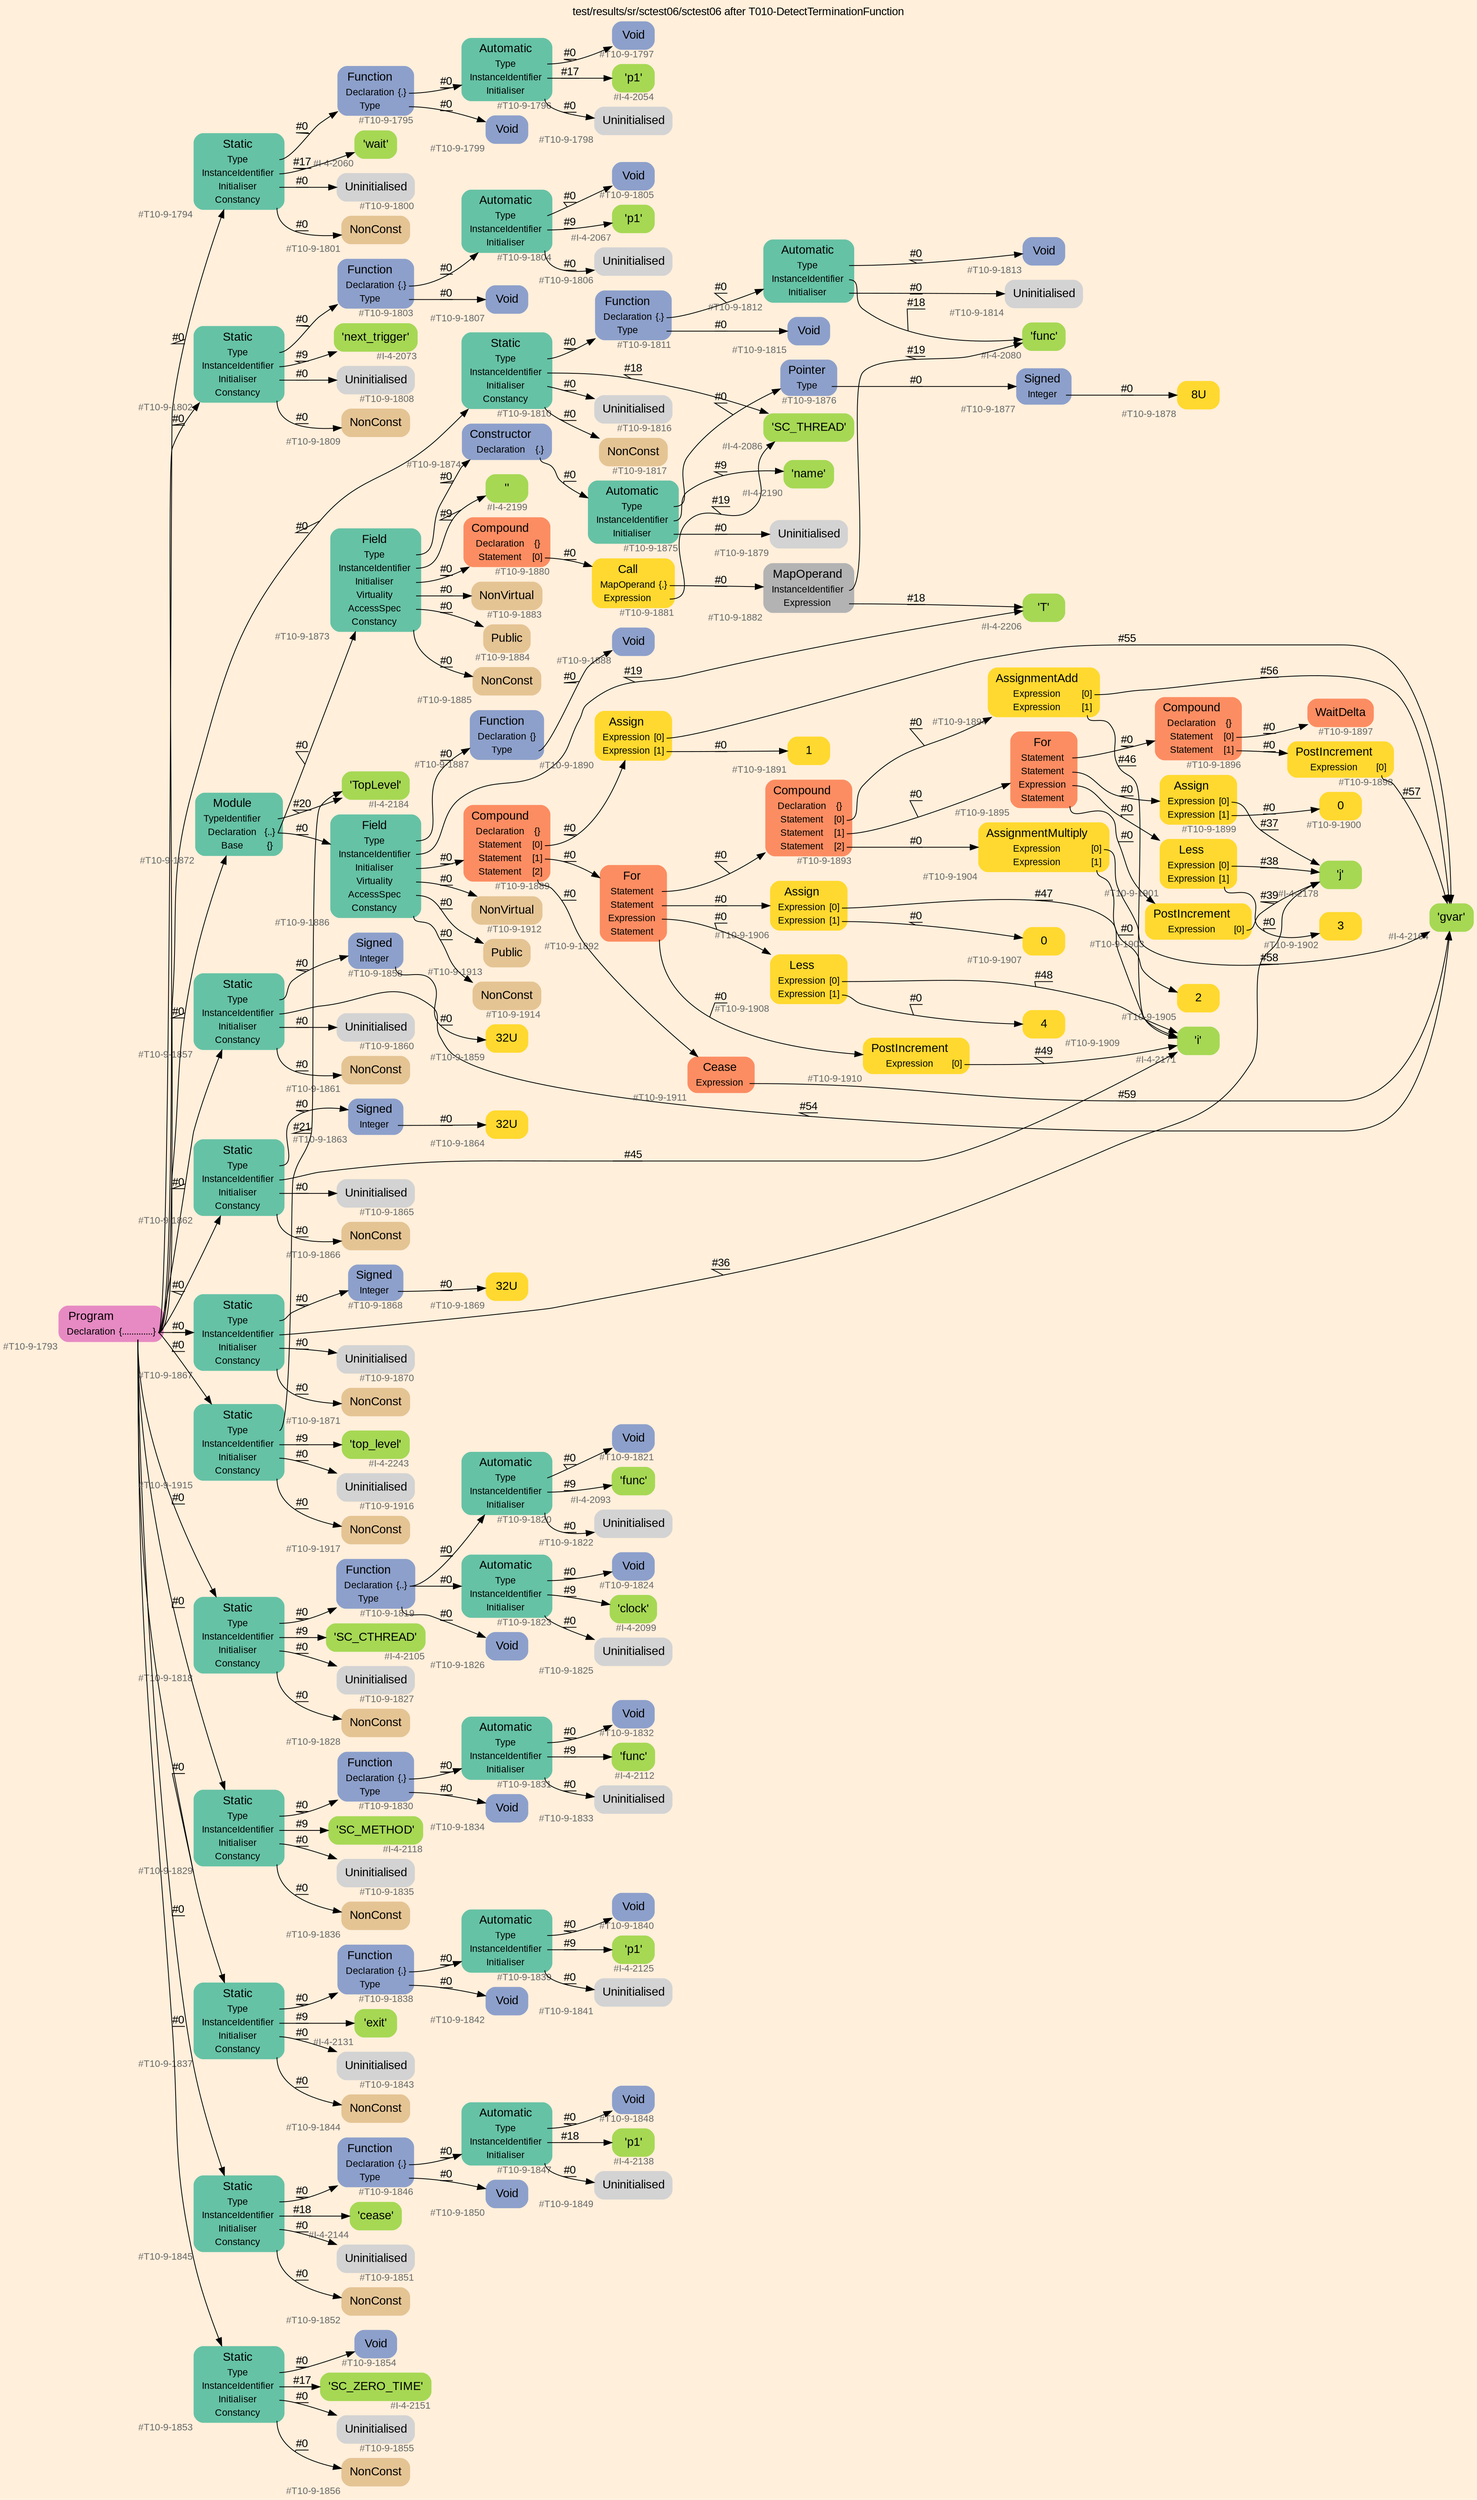 digraph "test/results/sr/sctest06/sctest06 after T010-DetectTerminationFunction" {
label = "test/results/sr/sctest06/sctest06 after T010-DetectTerminationFunction"
labelloc = t
graph [
    rankdir = "LR"
    ranksep = 0.3
    bgcolor = antiquewhite1
    color = black
    fontcolor = black
    fontname = "Arial"
];
node [
    fontname = "Arial"
];
edge [
    fontname = "Arial"
];

// -------------------- node figure --------------------
// -------- block #T10-9-1793 ----------
"#T10-9-1793" [
    fillcolor = "/set28/4"
    xlabel = "#T10-9-1793"
    fontsize = "12"
    fontcolor = grey40
    shape = "plaintext"
    label = <<TABLE BORDER="0" CELLBORDER="0" CELLSPACING="0">
     <TR><TD><FONT COLOR="black" POINT-SIZE="15">Program</FONT></TD></TR>
     <TR><TD><FONT COLOR="black" POINT-SIZE="12">Declaration</FONT></TD><TD PORT="port0"><FONT COLOR="black" POINT-SIZE="12">{.............}</FONT></TD></TR>
    </TABLE>>
    style = "rounded,filled"
];

// -------- block #T10-9-1794 ----------
"#T10-9-1794" [
    fillcolor = "/set28/1"
    xlabel = "#T10-9-1794"
    fontsize = "12"
    fontcolor = grey40
    shape = "plaintext"
    label = <<TABLE BORDER="0" CELLBORDER="0" CELLSPACING="0">
     <TR><TD><FONT COLOR="black" POINT-SIZE="15">Static</FONT></TD></TR>
     <TR><TD><FONT COLOR="black" POINT-SIZE="12">Type</FONT></TD><TD PORT="port0"></TD></TR>
     <TR><TD><FONT COLOR="black" POINT-SIZE="12">InstanceIdentifier</FONT></TD><TD PORT="port1"></TD></TR>
     <TR><TD><FONT COLOR="black" POINT-SIZE="12">Initialiser</FONT></TD><TD PORT="port2"></TD></TR>
     <TR><TD><FONT COLOR="black" POINT-SIZE="12">Constancy</FONT></TD><TD PORT="port3"></TD></TR>
    </TABLE>>
    style = "rounded,filled"
];

// -------- block #T10-9-1795 ----------
"#T10-9-1795" [
    fillcolor = "/set28/3"
    xlabel = "#T10-9-1795"
    fontsize = "12"
    fontcolor = grey40
    shape = "plaintext"
    label = <<TABLE BORDER="0" CELLBORDER="0" CELLSPACING="0">
     <TR><TD><FONT COLOR="black" POINT-SIZE="15">Function</FONT></TD></TR>
     <TR><TD><FONT COLOR="black" POINT-SIZE="12">Declaration</FONT></TD><TD PORT="port0"><FONT COLOR="black" POINT-SIZE="12">{.}</FONT></TD></TR>
     <TR><TD><FONT COLOR="black" POINT-SIZE="12">Type</FONT></TD><TD PORT="port1"></TD></TR>
    </TABLE>>
    style = "rounded,filled"
];

// -------- block #T10-9-1796 ----------
"#T10-9-1796" [
    fillcolor = "/set28/1"
    xlabel = "#T10-9-1796"
    fontsize = "12"
    fontcolor = grey40
    shape = "plaintext"
    label = <<TABLE BORDER="0" CELLBORDER="0" CELLSPACING="0">
     <TR><TD><FONT COLOR="black" POINT-SIZE="15">Automatic</FONT></TD></TR>
     <TR><TD><FONT COLOR="black" POINT-SIZE="12">Type</FONT></TD><TD PORT="port0"></TD></TR>
     <TR><TD><FONT COLOR="black" POINT-SIZE="12">InstanceIdentifier</FONT></TD><TD PORT="port1"></TD></TR>
     <TR><TD><FONT COLOR="black" POINT-SIZE="12">Initialiser</FONT></TD><TD PORT="port2"></TD></TR>
    </TABLE>>
    style = "rounded,filled"
];

// -------- block #T10-9-1797 ----------
"#T10-9-1797" [
    fillcolor = "/set28/3"
    xlabel = "#T10-9-1797"
    fontsize = "12"
    fontcolor = grey40
    shape = "plaintext"
    label = <<TABLE BORDER="0" CELLBORDER="0" CELLSPACING="0">
     <TR><TD><FONT COLOR="black" POINT-SIZE="15">Void</FONT></TD></TR>
    </TABLE>>
    style = "rounded,filled"
];

// -------- block #I-4-2054 ----------
"#I-4-2054" [
    fillcolor = "/set28/5"
    xlabel = "#I-4-2054"
    fontsize = "12"
    fontcolor = grey40
    shape = "plaintext"
    label = <<TABLE BORDER="0" CELLBORDER="0" CELLSPACING="0">
     <TR><TD><FONT COLOR="black" POINT-SIZE="15">'p1'</FONT></TD></TR>
    </TABLE>>
    style = "rounded,filled"
];

// -------- block #T10-9-1798 ----------
"#T10-9-1798" [
    xlabel = "#T10-9-1798"
    fontsize = "12"
    fontcolor = grey40
    shape = "plaintext"
    label = <<TABLE BORDER="0" CELLBORDER="0" CELLSPACING="0">
     <TR><TD><FONT COLOR="black" POINT-SIZE="15">Uninitialised</FONT></TD></TR>
    </TABLE>>
    style = "rounded,filled"
];

// -------- block #T10-9-1799 ----------
"#T10-9-1799" [
    fillcolor = "/set28/3"
    xlabel = "#T10-9-1799"
    fontsize = "12"
    fontcolor = grey40
    shape = "plaintext"
    label = <<TABLE BORDER="0" CELLBORDER="0" CELLSPACING="0">
     <TR><TD><FONT COLOR="black" POINT-SIZE="15">Void</FONT></TD></TR>
    </TABLE>>
    style = "rounded,filled"
];

// -------- block #I-4-2060 ----------
"#I-4-2060" [
    fillcolor = "/set28/5"
    xlabel = "#I-4-2060"
    fontsize = "12"
    fontcolor = grey40
    shape = "plaintext"
    label = <<TABLE BORDER="0" CELLBORDER="0" CELLSPACING="0">
     <TR><TD><FONT COLOR="black" POINT-SIZE="15">'wait'</FONT></TD></TR>
    </TABLE>>
    style = "rounded,filled"
];

// -------- block #T10-9-1800 ----------
"#T10-9-1800" [
    xlabel = "#T10-9-1800"
    fontsize = "12"
    fontcolor = grey40
    shape = "plaintext"
    label = <<TABLE BORDER="0" CELLBORDER="0" CELLSPACING="0">
     <TR><TD><FONT COLOR="black" POINT-SIZE="15">Uninitialised</FONT></TD></TR>
    </TABLE>>
    style = "rounded,filled"
];

// -------- block #T10-9-1801 ----------
"#T10-9-1801" [
    fillcolor = "/set28/7"
    xlabel = "#T10-9-1801"
    fontsize = "12"
    fontcolor = grey40
    shape = "plaintext"
    label = <<TABLE BORDER="0" CELLBORDER="0" CELLSPACING="0">
     <TR><TD><FONT COLOR="black" POINT-SIZE="15">NonConst</FONT></TD></TR>
    </TABLE>>
    style = "rounded,filled"
];

// -------- block #T10-9-1802 ----------
"#T10-9-1802" [
    fillcolor = "/set28/1"
    xlabel = "#T10-9-1802"
    fontsize = "12"
    fontcolor = grey40
    shape = "plaintext"
    label = <<TABLE BORDER="0" CELLBORDER="0" CELLSPACING="0">
     <TR><TD><FONT COLOR="black" POINT-SIZE="15">Static</FONT></TD></TR>
     <TR><TD><FONT COLOR="black" POINT-SIZE="12">Type</FONT></TD><TD PORT="port0"></TD></TR>
     <TR><TD><FONT COLOR="black" POINT-SIZE="12">InstanceIdentifier</FONT></TD><TD PORT="port1"></TD></TR>
     <TR><TD><FONT COLOR="black" POINT-SIZE="12">Initialiser</FONT></TD><TD PORT="port2"></TD></TR>
     <TR><TD><FONT COLOR="black" POINT-SIZE="12">Constancy</FONT></TD><TD PORT="port3"></TD></TR>
    </TABLE>>
    style = "rounded,filled"
];

// -------- block #T10-9-1803 ----------
"#T10-9-1803" [
    fillcolor = "/set28/3"
    xlabel = "#T10-9-1803"
    fontsize = "12"
    fontcolor = grey40
    shape = "plaintext"
    label = <<TABLE BORDER="0" CELLBORDER="0" CELLSPACING="0">
     <TR><TD><FONT COLOR="black" POINT-SIZE="15">Function</FONT></TD></TR>
     <TR><TD><FONT COLOR="black" POINT-SIZE="12">Declaration</FONT></TD><TD PORT="port0"><FONT COLOR="black" POINT-SIZE="12">{.}</FONT></TD></TR>
     <TR><TD><FONT COLOR="black" POINT-SIZE="12">Type</FONT></TD><TD PORT="port1"></TD></TR>
    </TABLE>>
    style = "rounded,filled"
];

// -------- block #T10-9-1804 ----------
"#T10-9-1804" [
    fillcolor = "/set28/1"
    xlabel = "#T10-9-1804"
    fontsize = "12"
    fontcolor = grey40
    shape = "plaintext"
    label = <<TABLE BORDER="0" CELLBORDER="0" CELLSPACING="0">
     <TR><TD><FONT COLOR="black" POINT-SIZE="15">Automatic</FONT></TD></TR>
     <TR><TD><FONT COLOR="black" POINT-SIZE="12">Type</FONT></TD><TD PORT="port0"></TD></TR>
     <TR><TD><FONT COLOR="black" POINT-SIZE="12">InstanceIdentifier</FONT></TD><TD PORT="port1"></TD></TR>
     <TR><TD><FONT COLOR="black" POINT-SIZE="12">Initialiser</FONT></TD><TD PORT="port2"></TD></TR>
    </TABLE>>
    style = "rounded,filled"
];

// -------- block #T10-9-1805 ----------
"#T10-9-1805" [
    fillcolor = "/set28/3"
    xlabel = "#T10-9-1805"
    fontsize = "12"
    fontcolor = grey40
    shape = "plaintext"
    label = <<TABLE BORDER="0" CELLBORDER="0" CELLSPACING="0">
     <TR><TD><FONT COLOR="black" POINT-SIZE="15">Void</FONT></TD></TR>
    </TABLE>>
    style = "rounded,filled"
];

// -------- block #I-4-2067 ----------
"#I-4-2067" [
    fillcolor = "/set28/5"
    xlabel = "#I-4-2067"
    fontsize = "12"
    fontcolor = grey40
    shape = "plaintext"
    label = <<TABLE BORDER="0" CELLBORDER="0" CELLSPACING="0">
     <TR><TD><FONT COLOR="black" POINT-SIZE="15">'p1'</FONT></TD></TR>
    </TABLE>>
    style = "rounded,filled"
];

// -------- block #T10-9-1806 ----------
"#T10-9-1806" [
    xlabel = "#T10-9-1806"
    fontsize = "12"
    fontcolor = grey40
    shape = "plaintext"
    label = <<TABLE BORDER="0" CELLBORDER="0" CELLSPACING="0">
     <TR><TD><FONT COLOR="black" POINT-SIZE="15">Uninitialised</FONT></TD></TR>
    </TABLE>>
    style = "rounded,filled"
];

// -------- block #T10-9-1807 ----------
"#T10-9-1807" [
    fillcolor = "/set28/3"
    xlabel = "#T10-9-1807"
    fontsize = "12"
    fontcolor = grey40
    shape = "plaintext"
    label = <<TABLE BORDER="0" CELLBORDER="0" CELLSPACING="0">
     <TR><TD><FONT COLOR="black" POINT-SIZE="15">Void</FONT></TD></TR>
    </TABLE>>
    style = "rounded,filled"
];

// -------- block #I-4-2073 ----------
"#I-4-2073" [
    fillcolor = "/set28/5"
    xlabel = "#I-4-2073"
    fontsize = "12"
    fontcolor = grey40
    shape = "plaintext"
    label = <<TABLE BORDER="0" CELLBORDER="0" CELLSPACING="0">
     <TR><TD><FONT COLOR="black" POINT-SIZE="15">'next_trigger'</FONT></TD></TR>
    </TABLE>>
    style = "rounded,filled"
];

// -------- block #T10-9-1808 ----------
"#T10-9-1808" [
    xlabel = "#T10-9-1808"
    fontsize = "12"
    fontcolor = grey40
    shape = "plaintext"
    label = <<TABLE BORDER="0" CELLBORDER="0" CELLSPACING="0">
     <TR><TD><FONT COLOR="black" POINT-SIZE="15">Uninitialised</FONT></TD></TR>
    </TABLE>>
    style = "rounded,filled"
];

// -------- block #T10-9-1809 ----------
"#T10-9-1809" [
    fillcolor = "/set28/7"
    xlabel = "#T10-9-1809"
    fontsize = "12"
    fontcolor = grey40
    shape = "plaintext"
    label = <<TABLE BORDER="0" CELLBORDER="0" CELLSPACING="0">
     <TR><TD><FONT COLOR="black" POINT-SIZE="15">NonConst</FONT></TD></TR>
    </TABLE>>
    style = "rounded,filled"
];

// -------- block #T10-9-1810 ----------
"#T10-9-1810" [
    fillcolor = "/set28/1"
    xlabel = "#T10-9-1810"
    fontsize = "12"
    fontcolor = grey40
    shape = "plaintext"
    label = <<TABLE BORDER="0" CELLBORDER="0" CELLSPACING="0">
     <TR><TD><FONT COLOR="black" POINT-SIZE="15">Static</FONT></TD></TR>
     <TR><TD><FONT COLOR="black" POINT-SIZE="12">Type</FONT></TD><TD PORT="port0"></TD></TR>
     <TR><TD><FONT COLOR="black" POINT-SIZE="12">InstanceIdentifier</FONT></TD><TD PORT="port1"></TD></TR>
     <TR><TD><FONT COLOR="black" POINT-SIZE="12">Initialiser</FONT></TD><TD PORT="port2"></TD></TR>
     <TR><TD><FONT COLOR="black" POINT-SIZE="12">Constancy</FONT></TD><TD PORT="port3"></TD></TR>
    </TABLE>>
    style = "rounded,filled"
];

// -------- block #T10-9-1811 ----------
"#T10-9-1811" [
    fillcolor = "/set28/3"
    xlabel = "#T10-9-1811"
    fontsize = "12"
    fontcolor = grey40
    shape = "plaintext"
    label = <<TABLE BORDER="0" CELLBORDER="0" CELLSPACING="0">
     <TR><TD><FONT COLOR="black" POINT-SIZE="15">Function</FONT></TD></TR>
     <TR><TD><FONT COLOR="black" POINT-SIZE="12">Declaration</FONT></TD><TD PORT="port0"><FONT COLOR="black" POINT-SIZE="12">{.}</FONT></TD></TR>
     <TR><TD><FONT COLOR="black" POINT-SIZE="12">Type</FONT></TD><TD PORT="port1"></TD></TR>
    </TABLE>>
    style = "rounded,filled"
];

// -------- block #T10-9-1812 ----------
"#T10-9-1812" [
    fillcolor = "/set28/1"
    xlabel = "#T10-9-1812"
    fontsize = "12"
    fontcolor = grey40
    shape = "plaintext"
    label = <<TABLE BORDER="0" CELLBORDER="0" CELLSPACING="0">
     <TR><TD><FONT COLOR="black" POINT-SIZE="15">Automatic</FONT></TD></TR>
     <TR><TD><FONT COLOR="black" POINT-SIZE="12">Type</FONT></TD><TD PORT="port0"></TD></TR>
     <TR><TD><FONT COLOR="black" POINT-SIZE="12">InstanceIdentifier</FONT></TD><TD PORT="port1"></TD></TR>
     <TR><TD><FONT COLOR="black" POINT-SIZE="12">Initialiser</FONT></TD><TD PORT="port2"></TD></TR>
    </TABLE>>
    style = "rounded,filled"
];

// -------- block #T10-9-1813 ----------
"#T10-9-1813" [
    fillcolor = "/set28/3"
    xlabel = "#T10-9-1813"
    fontsize = "12"
    fontcolor = grey40
    shape = "plaintext"
    label = <<TABLE BORDER="0" CELLBORDER="0" CELLSPACING="0">
     <TR><TD><FONT COLOR="black" POINT-SIZE="15">Void</FONT></TD></TR>
    </TABLE>>
    style = "rounded,filled"
];

// -------- block #I-4-2080 ----------
"#I-4-2080" [
    fillcolor = "/set28/5"
    xlabel = "#I-4-2080"
    fontsize = "12"
    fontcolor = grey40
    shape = "plaintext"
    label = <<TABLE BORDER="0" CELLBORDER="0" CELLSPACING="0">
     <TR><TD><FONT COLOR="black" POINT-SIZE="15">'func'</FONT></TD></TR>
    </TABLE>>
    style = "rounded,filled"
];

// -------- block #T10-9-1814 ----------
"#T10-9-1814" [
    xlabel = "#T10-9-1814"
    fontsize = "12"
    fontcolor = grey40
    shape = "plaintext"
    label = <<TABLE BORDER="0" CELLBORDER="0" CELLSPACING="0">
     <TR><TD><FONT COLOR="black" POINT-SIZE="15">Uninitialised</FONT></TD></TR>
    </TABLE>>
    style = "rounded,filled"
];

// -------- block #T10-9-1815 ----------
"#T10-9-1815" [
    fillcolor = "/set28/3"
    xlabel = "#T10-9-1815"
    fontsize = "12"
    fontcolor = grey40
    shape = "plaintext"
    label = <<TABLE BORDER="0" CELLBORDER="0" CELLSPACING="0">
     <TR><TD><FONT COLOR="black" POINT-SIZE="15">Void</FONT></TD></TR>
    </TABLE>>
    style = "rounded,filled"
];

// -------- block #I-4-2086 ----------
"#I-4-2086" [
    fillcolor = "/set28/5"
    xlabel = "#I-4-2086"
    fontsize = "12"
    fontcolor = grey40
    shape = "plaintext"
    label = <<TABLE BORDER="0" CELLBORDER="0" CELLSPACING="0">
     <TR><TD><FONT COLOR="black" POINT-SIZE="15">'SC_THREAD'</FONT></TD></TR>
    </TABLE>>
    style = "rounded,filled"
];

// -------- block #T10-9-1816 ----------
"#T10-9-1816" [
    xlabel = "#T10-9-1816"
    fontsize = "12"
    fontcolor = grey40
    shape = "plaintext"
    label = <<TABLE BORDER="0" CELLBORDER="0" CELLSPACING="0">
     <TR><TD><FONT COLOR="black" POINT-SIZE="15">Uninitialised</FONT></TD></TR>
    </TABLE>>
    style = "rounded,filled"
];

// -------- block #T10-9-1817 ----------
"#T10-9-1817" [
    fillcolor = "/set28/7"
    xlabel = "#T10-9-1817"
    fontsize = "12"
    fontcolor = grey40
    shape = "plaintext"
    label = <<TABLE BORDER="0" CELLBORDER="0" CELLSPACING="0">
     <TR><TD><FONT COLOR="black" POINT-SIZE="15">NonConst</FONT></TD></TR>
    </TABLE>>
    style = "rounded,filled"
];

// -------- block #T10-9-1818 ----------
"#T10-9-1818" [
    fillcolor = "/set28/1"
    xlabel = "#T10-9-1818"
    fontsize = "12"
    fontcolor = grey40
    shape = "plaintext"
    label = <<TABLE BORDER="0" CELLBORDER="0" CELLSPACING="0">
     <TR><TD><FONT COLOR="black" POINT-SIZE="15">Static</FONT></TD></TR>
     <TR><TD><FONT COLOR="black" POINT-SIZE="12">Type</FONT></TD><TD PORT="port0"></TD></TR>
     <TR><TD><FONT COLOR="black" POINT-SIZE="12">InstanceIdentifier</FONT></TD><TD PORT="port1"></TD></TR>
     <TR><TD><FONT COLOR="black" POINT-SIZE="12">Initialiser</FONT></TD><TD PORT="port2"></TD></TR>
     <TR><TD><FONT COLOR="black" POINT-SIZE="12">Constancy</FONT></TD><TD PORT="port3"></TD></TR>
    </TABLE>>
    style = "rounded,filled"
];

// -------- block #T10-9-1819 ----------
"#T10-9-1819" [
    fillcolor = "/set28/3"
    xlabel = "#T10-9-1819"
    fontsize = "12"
    fontcolor = grey40
    shape = "plaintext"
    label = <<TABLE BORDER="0" CELLBORDER="0" CELLSPACING="0">
     <TR><TD><FONT COLOR="black" POINT-SIZE="15">Function</FONT></TD></TR>
     <TR><TD><FONT COLOR="black" POINT-SIZE="12">Declaration</FONT></TD><TD PORT="port0"><FONT COLOR="black" POINT-SIZE="12">{..}</FONT></TD></TR>
     <TR><TD><FONT COLOR="black" POINT-SIZE="12">Type</FONT></TD><TD PORT="port1"></TD></TR>
    </TABLE>>
    style = "rounded,filled"
];

// -------- block #T10-9-1820 ----------
"#T10-9-1820" [
    fillcolor = "/set28/1"
    xlabel = "#T10-9-1820"
    fontsize = "12"
    fontcolor = grey40
    shape = "plaintext"
    label = <<TABLE BORDER="0" CELLBORDER="0" CELLSPACING="0">
     <TR><TD><FONT COLOR="black" POINT-SIZE="15">Automatic</FONT></TD></TR>
     <TR><TD><FONT COLOR="black" POINT-SIZE="12">Type</FONT></TD><TD PORT="port0"></TD></TR>
     <TR><TD><FONT COLOR="black" POINT-SIZE="12">InstanceIdentifier</FONT></TD><TD PORT="port1"></TD></TR>
     <TR><TD><FONT COLOR="black" POINT-SIZE="12">Initialiser</FONT></TD><TD PORT="port2"></TD></TR>
    </TABLE>>
    style = "rounded,filled"
];

// -------- block #T10-9-1821 ----------
"#T10-9-1821" [
    fillcolor = "/set28/3"
    xlabel = "#T10-9-1821"
    fontsize = "12"
    fontcolor = grey40
    shape = "plaintext"
    label = <<TABLE BORDER="0" CELLBORDER="0" CELLSPACING="0">
     <TR><TD><FONT COLOR="black" POINT-SIZE="15">Void</FONT></TD></TR>
    </TABLE>>
    style = "rounded,filled"
];

// -------- block #I-4-2093 ----------
"#I-4-2093" [
    fillcolor = "/set28/5"
    xlabel = "#I-4-2093"
    fontsize = "12"
    fontcolor = grey40
    shape = "plaintext"
    label = <<TABLE BORDER="0" CELLBORDER="0" CELLSPACING="0">
     <TR><TD><FONT COLOR="black" POINT-SIZE="15">'func'</FONT></TD></TR>
    </TABLE>>
    style = "rounded,filled"
];

// -------- block #T10-9-1822 ----------
"#T10-9-1822" [
    xlabel = "#T10-9-1822"
    fontsize = "12"
    fontcolor = grey40
    shape = "plaintext"
    label = <<TABLE BORDER="0" CELLBORDER="0" CELLSPACING="0">
     <TR><TD><FONT COLOR="black" POINT-SIZE="15">Uninitialised</FONT></TD></TR>
    </TABLE>>
    style = "rounded,filled"
];

// -------- block #T10-9-1823 ----------
"#T10-9-1823" [
    fillcolor = "/set28/1"
    xlabel = "#T10-9-1823"
    fontsize = "12"
    fontcolor = grey40
    shape = "plaintext"
    label = <<TABLE BORDER="0" CELLBORDER="0" CELLSPACING="0">
     <TR><TD><FONT COLOR="black" POINT-SIZE="15">Automatic</FONT></TD></TR>
     <TR><TD><FONT COLOR="black" POINT-SIZE="12">Type</FONT></TD><TD PORT="port0"></TD></TR>
     <TR><TD><FONT COLOR="black" POINT-SIZE="12">InstanceIdentifier</FONT></TD><TD PORT="port1"></TD></TR>
     <TR><TD><FONT COLOR="black" POINT-SIZE="12">Initialiser</FONT></TD><TD PORT="port2"></TD></TR>
    </TABLE>>
    style = "rounded,filled"
];

// -------- block #T10-9-1824 ----------
"#T10-9-1824" [
    fillcolor = "/set28/3"
    xlabel = "#T10-9-1824"
    fontsize = "12"
    fontcolor = grey40
    shape = "plaintext"
    label = <<TABLE BORDER="0" CELLBORDER="0" CELLSPACING="0">
     <TR><TD><FONT COLOR="black" POINT-SIZE="15">Void</FONT></TD></TR>
    </TABLE>>
    style = "rounded,filled"
];

// -------- block #I-4-2099 ----------
"#I-4-2099" [
    fillcolor = "/set28/5"
    xlabel = "#I-4-2099"
    fontsize = "12"
    fontcolor = grey40
    shape = "plaintext"
    label = <<TABLE BORDER="0" CELLBORDER="0" CELLSPACING="0">
     <TR><TD><FONT COLOR="black" POINT-SIZE="15">'clock'</FONT></TD></TR>
    </TABLE>>
    style = "rounded,filled"
];

// -------- block #T10-9-1825 ----------
"#T10-9-1825" [
    xlabel = "#T10-9-1825"
    fontsize = "12"
    fontcolor = grey40
    shape = "plaintext"
    label = <<TABLE BORDER="0" CELLBORDER="0" CELLSPACING="0">
     <TR><TD><FONT COLOR="black" POINT-SIZE="15">Uninitialised</FONT></TD></TR>
    </TABLE>>
    style = "rounded,filled"
];

// -------- block #T10-9-1826 ----------
"#T10-9-1826" [
    fillcolor = "/set28/3"
    xlabel = "#T10-9-1826"
    fontsize = "12"
    fontcolor = grey40
    shape = "plaintext"
    label = <<TABLE BORDER="0" CELLBORDER="0" CELLSPACING="0">
     <TR><TD><FONT COLOR="black" POINT-SIZE="15">Void</FONT></TD></TR>
    </TABLE>>
    style = "rounded,filled"
];

// -------- block #I-4-2105 ----------
"#I-4-2105" [
    fillcolor = "/set28/5"
    xlabel = "#I-4-2105"
    fontsize = "12"
    fontcolor = grey40
    shape = "plaintext"
    label = <<TABLE BORDER="0" CELLBORDER="0" CELLSPACING="0">
     <TR><TD><FONT COLOR="black" POINT-SIZE="15">'SC_CTHREAD'</FONT></TD></TR>
    </TABLE>>
    style = "rounded,filled"
];

// -------- block #T10-9-1827 ----------
"#T10-9-1827" [
    xlabel = "#T10-9-1827"
    fontsize = "12"
    fontcolor = grey40
    shape = "plaintext"
    label = <<TABLE BORDER="0" CELLBORDER="0" CELLSPACING="0">
     <TR><TD><FONT COLOR="black" POINT-SIZE="15">Uninitialised</FONT></TD></TR>
    </TABLE>>
    style = "rounded,filled"
];

// -------- block #T10-9-1828 ----------
"#T10-9-1828" [
    fillcolor = "/set28/7"
    xlabel = "#T10-9-1828"
    fontsize = "12"
    fontcolor = grey40
    shape = "plaintext"
    label = <<TABLE BORDER="0" CELLBORDER="0" CELLSPACING="0">
     <TR><TD><FONT COLOR="black" POINT-SIZE="15">NonConst</FONT></TD></TR>
    </TABLE>>
    style = "rounded,filled"
];

// -------- block #T10-9-1829 ----------
"#T10-9-1829" [
    fillcolor = "/set28/1"
    xlabel = "#T10-9-1829"
    fontsize = "12"
    fontcolor = grey40
    shape = "plaintext"
    label = <<TABLE BORDER="0" CELLBORDER="0" CELLSPACING="0">
     <TR><TD><FONT COLOR="black" POINT-SIZE="15">Static</FONT></TD></TR>
     <TR><TD><FONT COLOR="black" POINT-SIZE="12">Type</FONT></TD><TD PORT="port0"></TD></TR>
     <TR><TD><FONT COLOR="black" POINT-SIZE="12">InstanceIdentifier</FONT></TD><TD PORT="port1"></TD></TR>
     <TR><TD><FONT COLOR="black" POINT-SIZE="12">Initialiser</FONT></TD><TD PORT="port2"></TD></TR>
     <TR><TD><FONT COLOR="black" POINT-SIZE="12">Constancy</FONT></TD><TD PORT="port3"></TD></TR>
    </TABLE>>
    style = "rounded,filled"
];

// -------- block #T10-9-1830 ----------
"#T10-9-1830" [
    fillcolor = "/set28/3"
    xlabel = "#T10-9-1830"
    fontsize = "12"
    fontcolor = grey40
    shape = "plaintext"
    label = <<TABLE BORDER="0" CELLBORDER="0" CELLSPACING="0">
     <TR><TD><FONT COLOR="black" POINT-SIZE="15">Function</FONT></TD></TR>
     <TR><TD><FONT COLOR="black" POINT-SIZE="12">Declaration</FONT></TD><TD PORT="port0"><FONT COLOR="black" POINT-SIZE="12">{.}</FONT></TD></TR>
     <TR><TD><FONT COLOR="black" POINT-SIZE="12">Type</FONT></TD><TD PORT="port1"></TD></TR>
    </TABLE>>
    style = "rounded,filled"
];

// -------- block #T10-9-1831 ----------
"#T10-9-1831" [
    fillcolor = "/set28/1"
    xlabel = "#T10-9-1831"
    fontsize = "12"
    fontcolor = grey40
    shape = "plaintext"
    label = <<TABLE BORDER="0" CELLBORDER="0" CELLSPACING="0">
     <TR><TD><FONT COLOR="black" POINT-SIZE="15">Automatic</FONT></TD></TR>
     <TR><TD><FONT COLOR="black" POINT-SIZE="12">Type</FONT></TD><TD PORT="port0"></TD></TR>
     <TR><TD><FONT COLOR="black" POINT-SIZE="12">InstanceIdentifier</FONT></TD><TD PORT="port1"></TD></TR>
     <TR><TD><FONT COLOR="black" POINT-SIZE="12">Initialiser</FONT></TD><TD PORT="port2"></TD></TR>
    </TABLE>>
    style = "rounded,filled"
];

// -------- block #T10-9-1832 ----------
"#T10-9-1832" [
    fillcolor = "/set28/3"
    xlabel = "#T10-9-1832"
    fontsize = "12"
    fontcolor = grey40
    shape = "plaintext"
    label = <<TABLE BORDER="0" CELLBORDER="0" CELLSPACING="0">
     <TR><TD><FONT COLOR="black" POINT-SIZE="15">Void</FONT></TD></TR>
    </TABLE>>
    style = "rounded,filled"
];

// -------- block #I-4-2112 ----------
"#I-4-2112" [
    fillcolor = "/set28/5"
    xlabel = "#I-4-2112"
    fontsize = "12"
    fontcolor = grey40
    shape = "plaintext"
    label = <<TABLE BORDER="0" CELLBORDER="0" CELLSPACING="0">
     <TR><TD><FONT COLOR="black" POINT-SIZE="15">'func'</FONT></TD></TR>
    </TABLE>>
    style = "rounded,filled"
];

// -------- block #T10-9-1833 ----------
"#T10-9-1833" [
    xlabel = "#T10-9-1833"
    fontsize = "12"
    fontcolor = grey40
    shape = "plaintext"
    label = <<TABLE BORDER="0" CELLBORDER="0" CELLSPACING="0">
     <TR><TD><FONT COLOR="black" POINT-SIZE="15">Uninitialised</FONT></TD></TR>
    </TABLE>>
    style = "rounded,filled"
];

// -------- block #T10-9-1834 ----------
"#T10-9-1834" [
    fillcolor = "/set28/3"
    xlabel = "#T10-9-1834"
    fontsize = "12"
    fontcolor = grey40
    shape = "plaintext"
    label = <<TABLE BORDER="0" CELLBORDER="0" CELLSPACING="0">
     <TR><TD><FONT COLOR="black" POINT-SIZE="15">Void</FONT></TD></TR>
    </TABLE>>
    style = "rounded,filled"
];

// -------- block #I-4-2118 ----------
"#I-4-2118" [
    fillcolor = "/set28/5"
    xlabel = "#I-4-2118"
    fontsize = "12"
    fontcolor = grey40
    shape = "plaintext"
    label = <<TABLE BORDER="0" CELLBORDER="0" CELLSPACING="0">
     <TR><TD><FONT COLOR="black" POINT-SIZE="15">'SC_METHOD'</FONT></TD></TR>
    </TABLE>>
    style = "rounded,filled"
];

// -------- block #T10-9-1835 ----------
"#T10-9-1835" [
    xlabel = "#T10-9-1835"
    fontsize = "12"
    fontcolor = grey40
    shape = "plaintext"
    label = <<TABLE BORDER="0" CELLBORDER="0" CELLSPACING="0">
     <TR><TD><FONT COLOR="black" POINT-SIZE="15">Uninitialised</FONT></TD></TR>
    </TABLE>>
    style = "rounded,filled"
];

// -------- block #T10-9-1836 ----------
"#T10-9-1836" [
    fillcolor = "/set28/7"
    xlabel = "#T10-9-1836"
    fontsize = "12"
    fontcolor = grey40
    shape = "plaintext"
    label = <<TABLE BORDER="0" CELLBORDER="0" CELLSPACING="0">
     <TR><TD><FONT COLOR="black" POINT-SIZE="15">NonConst</FONT></TD></TR>
    </TABLE>>
    style = "rounded,filled"
];

// -------- block #T10-9-1837 ----------
"#T10-9-1837" [
    fillcolor = "/set28/1"
    xlabel = "#T10-9-1837"
    fontsize = "12"
    fontcolor = grey40
    shape = "plaintext"
    label = <<TABLE BORDER="0" CELLBORDER="0" CELLSPACING="0">
     <TR><TD><FONT COLOR="black" POINT-SIZE="15">Static</FONT></TD></TR>
     <TR><TD><FONT COLOR="black" POINT-SIZE="12">Type</FONT></TD><TD PORT="port0"></TD></TR>
     <TR><TD><FONT COLOR="black" POINT-SIZE="12">InstanceIdentifier</FONT></TD><TD PORT="port1"></TD></TR>
     <TR><TD><FONT COLOR="black" POINT-SIZE="12">Initialiser</FONT></TD><TD PORT="port2"></TD></TR>
     <TR><TD><FONT COLOR="black" POINT-SIZE="12">Constancy</FONT></TD><TD PORT="port3"></TD></TR>
    </TABLE>>
    style = "rounded,filled"
];

// -------- block #T10-9-1838 ----------
"#T10-9-1838" [
    fillcolor = "/set28/3"
    xlabel = "#T10-9-1838"
    fontsize = "12"
    fontcolor = grey40
    shape = "plaintext"
    label = <<TABLE BORDER="0" CELLBORDER="0" CELLSPACING="0">
     <TR><TD><FONT COLOR="black" POINT-SIZE="15">Function</FONT></TD></TR>
     <TR><TD><FONT COLOR="black" POINT-SIZE="12">Declaration</FONT></TD><TD PORT="port0"><FONT COLOR="black" POINT-SIZE="12">{.}</FONT></TD></TR>
     <TR><TD><FONT COLOR="black" POINT-SIZE="12">Type</FONT></TD><TD PORT="port1"></TD></TR>
    </TABLE>>
    style = "rounded,filled"
];

// -------- block #T10-9-1839 ----------
"#T10-9-1839" [
    fillcolor = "/set28/1"
    xlabel = "#T10-9-1839"
    fontsize = "12"
    fontcolor = grey40
    shape = "plaintext"
    label = <<TABLE BORDER="0" CELLBORDER="0" CELLSPACING="0">
     <TR><TD><FONT COLOR="black" POINT-SIZE="15">Automatic</FONT></TD></TR>
     <TR><TD><FONT COLOR="black" POINT-SIZE="12">Type</FONT></TD><TD PORT="port0"></TD></TR>
     <TR><TD><FONT COLOR="black" POINT-SIZE="12">InstanceIdentifier</FONT></TD><TD PORT="port1"></TD></TR>
     <TR><TD><FONT COLOR="black" POINT-SIZE="12">Initialiser</FONT></TD><TD PORT="port2"></TD></TR>
    </TABLE>>
    style = "rounded,filled"
];

// -------- block #T10-9-1840 ----------
"#T10-9-1840" [
    fillcolor = "/set28/3"
    xlabel = "#T10-9-1840"
    fontsize = "12"
    fontcolor = grey40
    shape = "plaintext"
    label = <<TABLE BORDER="0" CELLBORDER="0" CELLSPACING="0">
     <TR><TD><FONT COLOR="black" POINT-SIZE="15">Void</FONT></TD></TR>
    </TABLE>>
    style = "rounded,filled"
];

// -------- block #I-4-2125 ----------
"#I-4-2125" [
    fillcolor = "/set28/5"
    xlabel = "#I-4-2125"
    fontsize = "12"
    fontcolor = grey40
    shape = "plaintext"
    label = <<TABLE BORDER="0" CELLBORDER="0" CELLSPACING="0">
     <TR><TD><FONT COLOR="black" POINT-SIZE="15">'p1'</FONT></TD></TR>
    </TABLE>>
    style = "rounded,filled"
];

// -------- block #T10-9-1841 ----------
"#T10-9-1841" [
    xlabel = "#T10-9-1841"
    fontsize = "12"
    fontcolor = grey40
    shape = "plaintext"
    label = <<TABLE BORDER="0" CELLBORDER="0" CELLSPACING="0">
     <TR><TD><FONT COLOR="black" POINT-SIZE="15">Uninitialised</FONT></TD></TR>
    </TABLE>>
    style = "rounded,filled"
];

// -------- block #T10-9-1842 ----------
"#T10-9-1842" [
    fillcolor = "/set28/3"
    xlabel = "#T10-9-1842"
    fontsize = "12"
    fontcolor = grey40
    shape = "plaintext"
    label = <<TABLE BORDER="0" CELLBORDER="0" CELLSPACING="0">
     <TR><TD><FONT COLOR="black" POINT-SIZE="15">Void</FONT></TD></TR>
    </TABLE>>
    style = "rounded,filled"
];

// -------- block #I-4-2131 ----------
"#I-4-2131" [
    fillcolor = "/set28/5"
    xlabel = "#I-4-2131"
    fontsize = "12"
    fontcolor = grey40
    shape = "plaintext"
    label = <<TABLE BORDER="0" CELLBORDER="0" CELLSPACING="0">
     <TR><TD><FONT COLOR="black" POINT-SIZE="15">'exit'</FONT></TD></TR>
    </TABLE>>
    style = "rounded,filled"
];

// -------- block #T10-9-1843 ----------
"#T10-9-1843" [
    xlabel = "#T10-9-1843"
    fontsize = "12"
    fontcolor = grey40
    shape = "plaintext"
    label = <<TABLE BORDER="0" CELLBORDER="0" CELLSPACING="0">
     <TR><TD><FONT COLOR="black" POINT-SIZE="15">Uninitialised</FONT></TD></TR>
    </TABLE>>
    style = "rounded,filled"
];

// -------- block #T10-9-1844 ----------
"#T10-9-1844" [
    fillcolor = "/set28/7"
    xlabel = "#T10-9-1844"
    fontsize = "12"
    fontcolor = grey40
    shape = "plaintext"
    label = <<TABLE BORDER="0" CELLBORDER="0" CELLSPACING="0">
     <TR><TD><FONT COLOR="black" POINT-SIZE="15">NonConst</FONT></TD></TR>
    </TABLE>>
    style = "rounded,filled"
];

// -------- block #T10-9-1845 ----------
"#T10-9-1845" [
    fillcolor = "/set28/1"
    xlabel = "#T10-9-1845"
    fontsize = "12"
    fontcolor = grey40
    shape = "plaintext"
    label = <<TABLE BORDER="0" CELLBORDER="0" CELLSPACING="0">
     <TR><TD><FONT COLOR="black" POINT-SIZE="15">Static</FONT></TD></TR>
     <TR><TD><FONT COLOR="black" POINT-SIZE="12">Type</FONT></TD><TD PORT="port0"></TD></TR>
     <TR><TD><FONT COLOR="black" POINT-SIZE="12">InstanceIdentifier</FONT></TD><TD PORT="port1"></TD></TR>
     <TR><TD><FONT COLOR="black" POINT-SIZE="12">Initialiser</FONT></TD><TD PORT="port2"></TD></TR>
     <TR><TD><FONT COLOR="black" POINT-SIZE="12">Constancy</FONT></TD><TD PORT="port3"></TD></TR>
    </TABLE>>
    style = "rounded,filled"
];

// -------- block #T10-9-1846 ----------
"#T10-9-1846" [
    fillcolor = "/set28/3"
    xlabel = "#T10-9-1846"
    fontsize = "12"
    fontcolor = grey40
    shape = "plaintext"
    label = <<TABLE BORDER="0" CELLBORDER="0" CELLSPACING="0">
     <TR><TD><FONT COLOR="black" POINT-SIZE="15">Function</FONT></TD></TR>
     <TR><TD><FONT COLOR="black" POINT-SIZE="12">Declaration</FONT></TD><TD PORT="port0"><FONT COLOR="black" POINT-SIZE="12">{.}</FONT></TD></TR>
     <TR><TD><FONT COLOR="black" POINT-SIZE="12">Type</FONT></TD><TD PORT="port1"></TD></TR>
    </TABLE>>
    style = "rounded,filled"
];

// -------- block #T10-9-1847 ----------
"#T10-9-1847" [
    fillcolor = "/set28/1"
    xlabel = "#T10-9-1847"
    fontsize = "12"
    fontcolor = grey40
    shape = "plaintext"
    label = <<TABLE BORDER="0" CELLBORDER="0" CELLSPACING="0">
     <TR><TD><FONT COLOR="black" POINT-SIZE="15">Automatic</FONT></TD></TR>
     <TR><TD><FONT COLOR="black" POINT-SIZE="12">Type</FONT></TD><TD PORT="port0"></TD></TR>
     <TR><TD><FONT COLOR="black" POINT-SIZE="12">InstanceIdentifier</FONT></TD><TD PORT="port1"></TD></TR>
     <TR><TD><FONT COLOR="black" POINT-SIZE="12">Initialiser</FONT></TD><TD PORT="port2"></TD></TR>
    </TABLE>>
    style = "rounded,filled"
];

// -------- block #T10-9-1848 ----------
"#T10-9-1848" [
    fillcolor = "/set28/3"
    xlabel = "#T10-9-1848"
    fontsize = "12"
    fontcolor = grey40
    shape = "plaintext"
    label = <<TABLE BORDER="0" CELLBORDER="0" CELLSPACING="0">
     <TR><TD><FONT COLOR="black" POINT-SIZE="15">Void</FONT></TD></TR>
    </TABLE>>
    style = "rounded,filled"
];

// -------- block #I-4-2138 ----------
"#I-4-2138" [
    fillcolor = "/set28/5"
    xlabel = "#I-4-2138"
    fontsize = "12"
    fontcolor = grey40
    shape = "plaintext"
    label = <<TABLE BORDER="0" CELLBORDER="0" CELLSPACING="0">
     <TR><TD><FONT COLOR="black" POINT-SIZE="15">'p1'</FONT></TD></TR>
    </TABLE>>
    style = "rounded,filled"
];

// -------- block #T10-9-1849 ----------
"#T10-9-1849" [
    xlabel = "#T10-9-1849"
    fontsize = "12"
    fontcolor = grey40
    shape = "plaintext"
    label = <<TABLE BORDER="0" CELLBORDER="0" CELLSPACING="0">
     <TR><TD><FONT COLOR="black" POINT-SIZE="15">Uninitialised</FONT></TD></TR>
    </TABLE>>
    style = "rounded,filled"
];

// -------- block #T10-9-1850 ----------
"#T10-9-1850" [
    fillcolor = "/set28/3"
    xlabel = "#T10-9-1850"
    fontsize = "12"
    fontcolor = grey40
    shape = "plaintext"
    label = <<TABLE BORDER="0" CELLBORDER="0" CELLSPACING="0">
     <TR><TD><FONT COLOR="black" POINT-SIZE="15">Void</FONT></TD></TR>
    </TABLE>>
    style = "rounded,filled"
];

// -------- block #I-4-2144 ----------
"#I-4-2144" [
    fillcolor = "/set28/5"
    xlabel = "#I-4-2144"
    fontsize = "12"
    fontcolor = grey40
    shape = "plaintext"
    label = <<TABLE BORDER="0" CELLBORDER="0" CELLSPACING="0">
     <TR><TD><FONT COLOR="black" POINT-SIZE="15">'cease'</FONT></TD></TR>
    </TABLE>>
    style = "rounded,filled"
];

// -------- block #T10-9-1851 ----------
"#T10-9-1851" [
    xlabel = "#T10-9-1851"
    fontsize = "12"
    fontcolor = grey40
    shape = "plaintext"
    label = <<TABLE BORDER="0" CELLBORDER="0" CELLSPACING="0">
     <TR><TD><FONT COLOR="black" POINT-SIZE="15">Uninitialised</FONT></TD></TR>
    </TABLE>>
    style = "rounded,filled"
];

// -------- block #T10-9-1852 ----------
"#T10-9-1852" [
    fillcolor = "/set28/7"
    xlabel = "#T10-9-1852"
    fontsize = "12"
    fontcolor = grey40
    shape = "plaintext"
    label = <<TABLE BORDER="0" CELLBORDER="0" CELLSPACING="0">
     <TR><TD><FONT COLOR="black" POINT-SIZE="15">NonConst</FONT></TD></TR>
    </TABLE>>
    style = "rounded,filled"
];

// -------- block #T10-9-1853 ----------
"#T10-9-1853" [
    fillcolor = "/set28/1"
    xlabel = "#T10-9-1853"
    fontsize = "12"
    fontcolor = grey40
    shape = "plaintext"
    label = <<TABLE BORDER="0" CELLBORDER="0" CELLSPACING="0">
     <TR><TD><FONT COLOR="black" POINT-SIZE="15">Static</FONT></TD></TR>
     <TR><TD><FONT COLOR="black" POINT-SIZE="12">Type</FONT></TD><TD PORT="port0"></TD></TR>
     <TR><TD><FONT COLOR="black" POINT-SIZE="12">InstanceIdentifier</FONT></TD><TD PORT="port1"></TD></TR>
     <TR><TD><FONT COLOR="black" POINT-SIZE="12">Initialiser</FONT></TD><TD PORT="port2"></TD></TR>
     <TR><TD><FONT COLOR="black" POINT-SIZE="12">Constancy</FONT></TD><TD PORT="port3"></TD></TR>
    </TABLE>>
    style = "rounded,filled"
];

// -------- block #T10-9-1854 ----------
"#T10-9-1854" [
    fillcolor = "/set28/3"
    xlabel = "#T10-9-1854"
    fontsize = "12"
    fontcolor = grey40
    shape = "plaintext"
    label = <<TABLE BORDER="0" CELLBORDER="0" CELLSPACING="0">
     <TR><TD><FONT COLOR="black" POINT-SIZE="15">Void</FONT></TD></TR>
    </TABLE>>
    style = "rounded,filled"
];

// -------- block #I-4-2151 ----------
"#I-4-2151" [
    fillcolor = "/set28/5"
    xlabel = "#I-4-2151"
    fontsize = "12"
    fontcolor = grey40
    shape = "plaintext"
    label = <<TABLE BORDER="0" CELLBORDER="0" CELLSPACING="0">
     <TR><TD><FONT COLOR="black" POINT-SIZE="15">'SC_ZERO_TIME'</FONT></TD></TR>
    </TABLE>>
    style = "rounded,filled"
];

// -------- block #T10-9-1855 ----------
"#T10-9-1855" [
    xlabel = "#T10-9-1855"
    fontsize = "12"
    fontcolor = grey40
    shape = "plaintext"
    label = <<TABLE BORDER="0" CELLBORDER="0" CELLSPACING="0">
     <TR><TD><FONT COLOR="black" POINT-SIZE="15">Uninitialised</FONT></TD></TR>
    </TABLE>>
    style = "rounded,filled"
];

// -------- block #T10-9-1856 ----------
"#T10-9-1856" [
    fillcolor = "/set28/7"
    xlabel = "#T10-9-1856"
    fontsize = "12"
    fontcolor = grey40
    shape = "plaintext"
    label = <<TABLE BORDER="0" CELLBORDER="0" CELLSPACING="0">
     <TR><TD><FONT COLOR="black" POINT-SIZE="15">NonConst</FONT></TD></TR>
    </TABLE>>
    style = "rounded,filled"
];

// -------- block #T10-9-1857 ----------
"#T10-9-1857" [
    fillcolor = "/set28/1"
    xlabel = "#T10-9-1857"
    fontsize = "12"
    fontcolor = grey40
    shape = "plaintext"
    label = <<TABLE BORDER="0" CELLBORDER="0" CELLSPACING="0">
     <TR><TD><FONT COLOR="black" POINT-SIZE="15">Static</FONT></TD></TR>
     <TR><TD><FONT COLOR="black" POINT-SIZE="12">Type</FONT></TD><TD PORT="port0"></TD></TR>
     <TR><TD><FONT COLOR="black" POINT-SIZE="12">InstanceIdentifier</FONT></TD><TD PORT="port1"></TD></TR>
     <TR><TD><FONT COLOR="black" POINT-SIZE="12">Initialiser</FONT></TD><TD PORT="port2"></TD></TR>
     <TR><TD><FONT COLOR="black" POINT-SIZE="12">Constancy</FONT></TD><TD PORT="port3"></TD></TR>
    </TABLE>>
    style = "rounded,filled"
];

// -------- block #T10-9-1858 ----------
"#T10-9-1858" [
    fillcolor = "/set28/3"
    xlabel = "#T10-9-1858"
    fontsize = "12"
    fontcolor = grey40
    shape = "plaintext"
    label = <<TABLE BORDER="0" CELLBORDER="0" CELLSPACING="0">
     <TR><TD><FONT COLOR="black" POINT-SIZE="15">Signed</FONT></TD></TR>
     <TR><TD><FONT COLOR="black" POINT-SIZE="12">Integer</FONT></TD><TD PORT="port0"></TD></TR>
    </TABLE>>
    style = "rounded,filled"
];

// -------- block #T10-9-1859 ----------
"#T10-9-1859" [
    fillcolor = "/set28/6"
    xlabel = "#T10-9-1859"
    fontsize = "12"
    fontcolor = grey40
    shape = "plaintext"
    label = <<TABLE BORDER="0" CELLBORDER="0" CELLSPACING="0">
     <TR><TD><FONT COLOR="black" POINT-SIZE="15">32U</FONT></TD></TR>
    </TABLE>>
    style = "rounded,filled"
];

// -------- block #I-4-2164 ----------
"#I-4-2164" [
    fillcolor = "/set28/5"
    xlabel = "#I-4-2164"
    fontsize = "12"
    fontcolor = grey40
    shape = "plaintext"
    label = <<TABLE BORDER="0" CELLBORDER="0" CELLSPACING="0">
     <TR><TD><FONT COLOR="black" POINT-SIZE="15">'gvar'</FONT></TD></TR>
    </TABLE>>
    style = "rounded,filled"
];

// -------- block #T10-9-1860 ----------
"#T10-9-1860" [
    xlabel = "#T10-9-1860"
    fontsize = "12"
    fontcolor = grey40
    shape = "plaintext"
    label = <<TABLE BORDER="0" CELLBORDER="0" CELLSPACING="0">
     <TR><TD><FONT COLOR="black" POINT-SIZE="15">Uninitialised</FONT></TD></TR>
    </TABLE>>
    style = "rounded,filled"
];

// -------- block #T10-9-1861 ----------
"#T10-9-1861" [
    fillcolor = "/set28/7"
    xlabel = "#T10-9-1861"
    fontsize = "12"
    fontcolor = grey40
    shape = "plaintext"
    label = <<TABLE BORDER="0" CELLBORDER="0" CELLSPACING="0">
     <TR><TD><FONT COLOR="black" POINT-SIZE="15">NonConst</FONT></TD></TR>
    </TABLE>>
    style = "rounded,filled"
];

// -------- block #T10-9-1862 ----------
"#T10-9-1862" [
    fillcolor = "/set28/1"
    xlabel = "#T10-9-1862"
    fontsize = "12"
    fontcolor = grey40
    shape = "plaintext"
    label = <<TABLE BORDER="0" CELLBORDER="0" CELLSPACING="0">
     <TR><TD><FONT COLOR="black" POINT-SIZE="15">Static</FONT></TD></TR>
     <TR><TD><FONT COLOR="black" POINT-SIZE="12">Type</FONT></TD><TD PORT="port0"></TD></TR>
     <TR><TD><FONT COLOR="black" POINT-SIZE="12">InstanceIdentifier</FONT></TD><TD PORT="port1"></TD></TR>
     <TR><TD><FONT COLOR="black" POINT-SIZE="12">Initialiser</FONT></TD><TD PORT="port2"></TD></TR>
     <TR><TD><FONT COLOR="black" POINT-SIZE="12">Constancy</FONT></TD><TD PORT="port3"></TD></TR>
    </TABLE>>
    style = "rounded,filled"
];

// -------- block #T10-9-1863 ----------
"#T10-9-1863" [
    fillcolor = "/set28/3"
    xlabel = "#T10-9-1863"
    fontsize = "12"
    fontcolor = grey40
    shape = "plaintext"
    label = <<TABLE BORDER="0" CELLBORDER="0" CELLSPACING="0">
     <TR><TD><FONT COLOR="black" POINT-SIZE="15">Signed</FONT></TD></TR>
     <TR><TD><FONT COLOR="black" POINT-SIZE="12">Integer</FONT></TD><TD PORT="port0"></TD></TR>
    </TABLE>>
    style = "rounded,filled"
];

// -------- block #T10-9-1864 ----------
"#T10-9-1864" [
    fillcolor = "/set28/6"
    xlabel = "#T10-9-1864"
    fontsize = "12"
    fontcolor = grey40
    shape = "plaintext"
    label = <<TABLE BORDER="0" CELLBORDER="0" CELLSPACING="0">
     <TR><TD><FONT COLOR="black" POINT-SIZE="15">32U</FONT></TD></TR>
    </TABLE>>
    style = "rounded,filled"
];

// -------- block #I-4-2171 ----------
"#I-4-2171" [
    fillcolor = "/set28/5"
    xlabel = "#I-4-2171"
    fontsize = "12"
    fontcolor = grey40
    shape = "plaintext"
    label = <<TABLE BORDER="0" CELLBORDER="0" CELLSPACING="0">
     <TR><TD><FONT COLOR="black" POINT-SIZE="15">'i'</FONT></TD></TR>
    </TABLE>>
    style = "rounded,filled"
];

// -------- block #T10-9-1865 ----------
"#T10-9-1865" [
    xlabel = "#T10-9-1865"
    fontsize = "12"
    fontcolor = grey40
    shape = "plaintext"
    label = <<TABLE BORDER="0" CELLBORDER="0" CELLSPACING="0">
     <TR><TD><FONT COLOR="black" POINT-SIZE="15">Uninitialised</FONT></TD></TR>
    </TABLE>>
    style = "rounded,filled"
];

// -------- block #T10-9-1866 ----------
"#T10-9-1866" [
    fillcolor = "/set28/7"
    xlabel = "#T10-9-1866"
    fontsize = "12"
    fontcolor = grey40
    shape = "plaintext"
    label = <<TABLE BORDER="0" CELLBORDER="0" CELLSPACING="0">
     <TR><TD><FONT COLOR="black" POINT-SIZE="15">NonConst</FONT></TD></TR>
    </TABLE>>
    style = "rounded,filled"
];

// -------- block #T10-9-1867 ----------
"#T10-9-1867" [
    fillcolor = "/set28/1"
    xlabel = "#T10-9-1867"
    fontsize = "12"
    fontcolor = grey40
    shape = "plaintext"
    label = <<TABLE BORDER="0" CELLBORDER="0" CELLSPACING="0">
     <TR><TD><FONT COLOR="black" POINT-SIZE="15">Static</FONT></TD></TR>
     <TR><TD><FONT COLOR="black" POINT-SIZE="12">Type</FONT></TD><TD PORT="port0"></TD></TR>
     <TR><TD><FONT COLOR="black" POINT-SIZE="12">InstanceIdentifier</FONT></TD><TD PORT="port1"></TD></TR>
     <TR><TD><FONT COLOR="black" POINT-SIZE="12">Initialiser</FONT></TD><TD PORT="port2"></TD></TR>
     <TR><TD><FONT COLOR="black" POINT-SIZE="12">Constancy</FONT></TD><TD PORT="port3"></TD></TR>
    </TABLE>>
    style = "rounded,filled"
];

// -------- block #T10-9-1868 ----------
"#T10-9-1868" [
    fillcolor = "/set28/3"
    xlabel = "#T10-9-1868"
    fontsize = "12"
    fontcolor = grey40
    shape = "plaintext"
    label = <<TABLE BORDER="0" CELLBORDER="0" CELLSPACING="0">
     <TR><TD><FONT COLOR="black" POINT-SIZE="15">Signed</FONT></TD></TR>
     <TR><TD><FONT COLOR="black" POINT-SIZE="12">Integer</FONT></TD><TD PORT="port0"></TD></TR>
    </TABLE>>
    style = "rounded,filled"
];

// -------- block #T10-9-1869 ----------
"#T10-9-1869" [
    fillcolor = "/set28/6"
    xlabel = "#T10-9-1869"
    fontsize = "12"
    fontcolor = grey40
    shape = "plaintext"
    label = <<TABLE BORDER="0" CELLBORDER="0" CELLSPACING="0">
     <TR><TD><FONT COLOR="black" POINT-SIZE="15">32U</FONT></TD></TR>
    </TABLE>>
    style = "rounded,filled"
];

// -------- block #I-4-2178 ----------
"#I-4-2178" [
    fillcolor = "/set28/5"
    xlabel = "#I-4-2178"
    fontsize = "12"
    fontcolor = grey40
    shape = "plaintext"
    label = <<TABLE BORDER="0" CELLBORDER="0" CELLSPACING="0">
     <TR><TD><FONT COLOR="black" POINT-SIZE="15">'j'</FONT></TD></TR>
    </TABLE>>
    style = "rounded,filled"
];

// -------- block #T10-9-1870 ----------
"#T10-9-1870" [
    xlabel = "#T10-9-1870"
    fontsize = "12"
    fontcolor = grey40
    shape = "plaintext"
    label = <<TABLE BORDER="0" CELLBORDER="0" CELLSPACING="0">
     <TR><TD><FONT COLOR="black" POINT-SIZE="15">Uninitialised</FONT></TD></TR>
    </TABLE>>
    style = "rounded,filled"
];

// -------- block #T10-9-1871 ----------
"#T10-9-1871" [
    fillcolor = "/set28/7"
    xlabel = "#T10-9-1871"
    fontsize = "12"
    fontcolor = grey40
    shape = "plaintext"
    label = <<TABLE BORDER="0" CELLBORDER="0" CELLSPACING="0">
     <TR><TD><FONT COLOR="black" POINT-SIZE="15">NonConst</FONT></TD></TR>
    </TABLE>>
    style = "rounded,filled"
];

// -------- block #T10-9-1872 ----------
"#T10-9-1872" [
    fillcolor = "/set28/1"
    xlabel = "#T10-9-1872"
    fontsize = "12"
    fontcolor = grey40
    shape = "plaintext"
    label = <<TABLE BORDER="0" CELLBORDER="0" CELLSPACING="0">
     <TR><TD><FONT COLOR="black" POINT-SIZE="15">Module</FONT></TD></TR>
     <TR><TD><FONT COLOR="black" POINT-SIZE="12">TypeIdentifier</FONT></TD><TD PORT="port0"></TD></TR>
     <TR><TD><FONT COLOR="black" POINT-SIZE="12">Declaration</FONT></TD><TD PORT="port1"><FONT COLOR="black" POINT-SIZE="12">{..}</FONT></TD></TR>
     <TR><TD><FONT COLOR="black" POINT-SIZE="12">Base</FONT></TD><TD PORT="port2"><FONT COLOR="black" POINT-SIZE="12">{}</FONT></TD></TR>
    </TABLE>>
    style = "rounded,filled"
];

// -------- block #I-4-2184 ----------
"#I-4-2184" [
    fillcolor = "/set28/5"
    xlabel = "#I-4-2184"
    fontsize = "12"
    fontcolor = grey40
    shape = "plaintext"
    label = <<TABLE BORDER="0" CELLBORDER="0" CELLSPACING="0">
     <TR><TD><FONT COLOR="black" POINT-SIZE="15">'TopLevel'</FONT></TD></TR>
    </TABLE>>
    style = "rounded,filled"
];

// -------- block #T10-9-1873 ----------
"#T10-9-1873" [
    fillcolor = "/set28/1"
    xlabel = "#T10-9-1873"
    fontsize = "12"
    fontcolor = grey40
    shape = "plaintext"
    label = <<TABLE BORDER="0" CELLBORDER="0" CELLSPACING="0">
     <TR><TD><FONT COLOR="black" POINT-SIZE="15">Field</FONT></TD></TR>
     <TR><TD><FONT COLOR="black" POINT-SIZE="12">Type</FONT></TD><TD PORT="port0"></TD></TR>
     <TR><TD><FONT COLOR="black" POINT-SIZE="12">InstanceIdentifier</FONT></TD><TD PORT="port1"></TD></TR>
     <TR><TD><FONT COLOR="black" POINT-SIZE="12">Initialiser</FONT></TD><TD PORT="port2"></TD></TR>
     <TR><TD><FONT COLOR="black" POINT-SIZE="12">Virtuality</FONT></TD><TD PORT="port3"></TD></TR>
     <TR><TD><FONT COLOR="black" POINT-SIZE="12">AccessSpec</FONT></TD><TD PORT="port4"></TD></TR>
     <TR><TD><FONT COLOR="black" POINT-SIZE="12">Constancy</FONT></TD><TD PORT="port5"></TD></TR>
    </TABLE>>
    style = "rounded,filled"
];

// -------- block #T10-9-1874 ----------
"#T10-9-1874" [
    fillcolor = "/set28/3"
    xlabel = "#T10-9-1874"
    fontsize = "12"
    fontcolor = grey40
    shape = "plaintext"
    label = <<TABLE BORDER="0" CELLBORDER="0" CELLSPACING="0">
     <TR><TD><FONT COLOR="black" POINT-SIZE="15">Constructor</FONT></TD></TR>
     <TR><TD><FONT COLOR="black" POINT-SIZE="12">Declaration</FONT></TD><TD PORT="port0"><FONT COLOR="black" POINT-SIZE="12">{.}</FONT></TD></TR>
    </TABLE>>
    style = "rounded,filled"
];

// -------- block #T10-9-1875 ----------
"#T10-9-1875" [
    fillcolor = "/set28/1"
    xlabel = "#T10-9-1875"
    fontsize = "12"
    fontcolor = grey40
    shape = "plaintext"
    label = <<TABLE BORDER="0" CELLBORDER="0" CELLSPACING="0">
     <TR><TD><FONT COLOR="black" POINT-SIZE="15">Automatic</FONT></TD></TR>
     <TR><TD><FONT COLOR="black" POINT-SIZE="12">Type</FONT></TD><TD PORT="port0"></TD></TR>
     <TR><TD><FONT COLOR="black" POINT-SIZE="12">InstanceIdentifier</FONT></TD><TD PORT="port1"></TD></TR>
     <TR><TD><FONT COLOR="black" POINT-SIZE="12">Initialiser</FONT></TD><TD PORT="port2"></TD></TR>
    </TABLE>>
    style = "rounded,filled"
];

// -------- block #T10-9-1876 ----------
"#T10-9-1876" [
    fillcolor = "/set28/3"
    xlabel = "#T10-9-1876"
    fontsize = "12"
    fontcolor = grey40
    shape = "plaintext"
    label = <<TABLE BORDER="0" CELLBORDER="0" CELLSPACING="0">
     <TR><TD><FONT COLOR="black" POINT-SIZE="15">Pointer</FONT></TD></TR>
     <TR><TD><FONT COLOR="black" POINT-SIZE="12">Type</FONT></TD><TD PORT="port0"></TD></TR>
    </TABLE>>
    style = "rounded,filled"
];

// -------- block #T10-9-1877 ----------
"#T10-9-1877" [
    fillcolor = "/set28/3"
    xlabel = "#T10-9-1877"
    fontsize = "12"
    fontcolor = grey40
    shape = "plaintext"
    label = <<TABLE BORDER="0" CELLBORDER="0" CELLSPACING="0">
     <TR><TD><FONT COLOR="black" POINT-SIZE="15">Signed</FONT></TD></TR>
     <TR><TD><FONT COLOR="black" POINT-SIZE="12">Integer</FONT></TD><TD PORT="port0"></TD></TR>
    </TABLE>>
    style = "rounded,filled"
];

// -------- block #T10-9-1878 ----------
"#T10-9-1878" [
    fillcolor = "/set28/6"
    xlabel = "#T10-9-1878"
    fontsize = "12"
    fontcolor = grey40
    shape = "plaintext"
    label = <<TABLE BORDER="0" CELLBORDER="0" CELLSPACING="0">
     <TR><TD><FONT COLOR="black" POINT-SIZE="15">8U</FONT></TD></TR>
    </TABLE>>
    style = "rounded,filled"
];

// -------- block #I-4-2190 ----------
"#I-4-2190" [
    fillcolor = "/set28/5"
    xlabel = "#I-4-2190"
    fontsize = "12"
    fontcolor = grey40
    shape = "plaintext"
    label = <<TABLE BORDER="0" CELLBORDER="0" CELLSPACING="0">
     <TR><TD><FONT COLOR="black" POINT-SIZE="15">'name'</FONT></TD></TR>
    </TABLE>>
    style = "rounded,filled"
];

// -------- block #T10-9-1879 ----------
"#T10-9-1879" [
    xlabel = "#T10-9-1879"
    fontsize = "12"
    fontcolor = grey40
    shape = "plaintext"
    label = <<TABLE BORDER="0" CELLBORDER="0" CELLSPACING="0">
     <TR><TD><FONT COLOR="black" POINT-SIZE="15">Uninitialised</FONT></TD></TR>
    </TABLE>>
    style = "rounded,filled"
];

// -------- block #I-4-2199 ----------
"#I-4-2199" [
    fillcolor = "/set28/5"
    xlabel = "#I-4-2199"
    fontsize = "12"
    fontcolor = grey40
    shape = "plaintext"
    label = <<TABLE BORDER="0" CELLBORDER="0" CELLSPACING="0">
     <TR><TD><FONT COLOR="black" POINT-SIZE="15">''</FONT></TD></TR>
    </TABLE>>
    style = "rounded,filled"
];

// -------- block #T10-9-1880 ----------
"#T10-9-1880" [
    fillcolor = "/set28/2"
    xlabel = "#T10-9-1880"
    fontsize = "12"
    fontcolor = grey40
    shape = "plaintext"
    label = <<TABLE BORDER="0" CELLBORDER="0" CELLSPACING="0">
     <TR><TD><FONT COLOR="black" POINT-SIZE="15">Compound</FONT></TD></TR>
     <TR><TD><FONT COLOR="black" POINT-SIZE="12">Declaration</FONT></TD><TD PORT="port0"><FONT COLOR="black" POINT-SIZE="12">{}</FONT></TD></TR>
     <TR><TD><FONT COLOR="black" POINT-SIZE="12">Statement</FONT></TD><TD PORT="port1"><FONT COLOR="black" POINT-SIZE="12">[0]</FONT></TD></TR>
    </TABLE>>
    style = "rounded,filled"
];

// -------- block #T10-9-1881 ----------
"#T10-9-1881" [
    fillcolor = "/set28/6"
    xlabel = "#T10-9-1881"
    fontsize = "12"
    fontcolor = grey40
    shape = "plaintext"
    label = <<TABLE BORDER="0" CELLBORDER="0" CELLSPACING="0">
     <TR><TD><FONT COLOR="black" POINT-SIZE="15">Call</FONT></TD></TR>
     <TR><TD><FONT COLOR="black" POINT-SIZE="12">MapOperand</FONT></TD><TD PORT="port0"><FONT COLOR="black" POINT-SIZE="12">{.}</FONT></TD></TR>
     <TR><TD><FONT COLOR="black" POINT-SIZE="12">Expression</FONT></TD><TD PORT="port1"></TD></TR>
    </TABLE>>
    style = "rounded,filled"
];

// -------- block #T10-9-1882 ----------
"#T10-9-1882" [
    fillcolor = "/set28/8"
    xlabel = "#T10-9-1882"
    fontsize = "12"
    fontcolor = grey40
    shape = "plaintext"
    label = <<TABLE BORDER="0" CELLBORDER="0" CELLSPACING="0">
     <TR><TD><FONT COLOR="black" POINT-SIZE="15">MapOperand</FONT></TD></TR>
     <TR><TD><FONT COLOR="black" POINT-SIZE="12">InstanceIdentifier</FONT></TD><TD PORT="port0"></TD></TR>
     <TR><TD><FONT COLOR="black" POINT-SIZE="12">Expression</FONT></TD><TD PORT="port1"></TD></TR>
    </TABLE>>
    style = "rounded,filled"
];

// -------- block #I-4-2206 ----------
"#I-4-2206" [
    fillcolor = "/set28/5"
    xlabel = "#I-4-2206"
    fontsize = "12"
    fontcolor = grey40
    shape = "plaintext"
    label = <<TABLE BORDER="0" CELLBORDER="0" CELLSPACING="0">
     <TR><TD><FONT COLOR="black" POINT-SIZE="15">'T'</FONT></TD></TR>
    </TABLE>>
    style = "rounded,filled"
];

// -------- block #T10-9-1883 ----------
"#T10-9-1883" [
    fillcolor = "/set28/7"
    xlabel = "#T10-9-1883"
    fontsize = "12"
    fontcolor = grey40
    shape = "plaintext"
    label = <<TABLE BORDER="0" CELLBORDER="0" CELLSPACING="0">
     <TR><TD><FONT COLOR="black" POINT-SIZE="15">NonVirtual</FONT></TD></TR>
    </TABLE>>
    style = "rounded,filled"
];

// -------- block #T10-9-1884 ----------
"#T10-9-1884" [
    fillcolor = "/set28/7"
    xlabel = "#T10-9-1884"
    fontsize = "12"
    fontcolor = grey40
    shape = "plaintext"
    label = <<TABLE BORDER="0" CELLBORDER="0" CELLSPACING="0">
     <TR><TD><FONT COLOR="black" POINT-SIZE="15">Public</FONT></TD></TR>
    </TABLE>>
    style = "rounded,filled"
];

// -------- block #T10-9-1885 ----------
"#T10-9-1885" [
    fillcolor = "/set28/7"
    xlabel = "#T10-9-1885"
    fontsize = "12"
    fontcolor = grey40
    shape = "plaintext"
    label = <<TABLE BORDER="0" CELLBORDER="0" CELLSPACING="0">
     <TR><TD><FONT COLOR="black" POINT-SIZE="15">NonConst</FONT></TD></TR>
    </TABLE>>
    style = "rounded,filled"
];

// -------- block #T10-9-1886 ----------
"#T10-9-1886" [
    fillcolor = "/set28/1"
    xlabel = "#T10-9-1886"
    fontsize = "12"
    fontcolor = grey40
    shape = "plaintext"
    label = <<TABLE BORDER="0" CELLBORDER="0" CELLSPACING="0">
     <TR><TD><FONT COLOR="black" POINT-SIZE="15">Field</FONT></TD></TR>
     <TR><TD><FONT COLOR="black" POINT-SIZE="12">Type</FONT></TD><TD PORT="port0"></TD></TR>
     <TR><TD><FONT COLOR="black" POINT-SIZE="12">InstanceIdentifier</FONT></TD><TD PORT="port1"></TD></TR>
     <TR><TD><FONT COLOR="black" POINT-SIZE="12">Initialiser</FONT></TD><TD PORT="port2"></TD></TR>
     <TR><TD><FONT COLOR="black" POINT-SIZE="12">Virtuality</FONT></TD><TD PORT="port3"></TD></TR>
     <TR><TD><FONT COLOR="black" POINT-SIZE="12">AccessSpec</FONT></TD><TD PORT="port4"></TD></TR>
     <TR><TD><FONT COLOR="black" POINT-SIZE="12">Constancy</FONT></TD><TD PORT="port5"></TD></TR>
    </TABLE>>
    style = "rounded,filled"
];

// -------- block #T10-9-1887 ----------
"#T10-9-1887" [
    fillcolor = "/set28/3"
    xlabel = "#T10-9-1887"
    fontsize = "12"
    fontcolor = grey40
    shape = "plaintext"
    label = <<TABLE BORDER="0" CELLBORDER="0" CELLSPACING="0">
     <TR><TD><FONT COLOR="black" POINT-SIZE="15">Function</FONT></TD></TR>
     <TR><TD><FONT COLOR="black" POINT-SIZE="12">Declaration</FONT></TD><TD PORT="port0"><FONT COLOR="black" POINT-SIZE="12">{}</FONT></TD></TR>
     <TR><TD><FONT COLOR="black" POINT-SIZE="12">Type</FONT></TD><TD PORT="port1"></TD></TR>
    </TABLE>>
    style = "rounded,filled"
];

// -------- block #T10-9-1888 ----------
"#T10-9-1888" [
    fillcolor = "/set28/3"
    xlabel = "#T10-9-1888"
    fontsize = "12"
    fontcolor = grey40
    shape = "plaintext"
    label = <<TABLE BORDER="0" CELLBORDER="0" CELLSPACING="0">
     <TR><TD><FONT COLOR="black" POINT-SIZE="15">Void</FONT></TD></TR>
    </TABLE>>
    style = "rounded,filled"
];

// -------- block #T10-9-1889 ----------
"#T10-9-1889" [
    fillcolor = "/set28/2"
    xlabel = "#T10-9-1889"
    fontsize = "12"
    fontcolor = grey40
    shape = "plaintext"
    label = <<TABLE BORDER="0" CELLBORDER="0" CELLSPACING="0">
     <TR><TD><FONT COLOR="black" POINT-SIZE="15">Compound</FONT></TD></TR>
     <TR><TD><FONT COLOR="black" POINT-SIZE="12">Declaration</FONT></TD><TD PORT="port0"><FONT COLOR="black" POINT-SIZE="12">{}</FONT></TD></TR>
     <TR><TD><FONT COLOR="black" POINT-SIZE="12">Statement</FONT></TD><TD PORT="port1"><FONT COLOR="black" POINT-SIZE="12">[0]</FONT></TD></TR>
     <TR><TD><FONT COLOR="black" POINT-SIZE="12">Statement</FONT></TD><TD PORT="port2"><FONT COLOR="black" POINT-SIZE="12">[1]</FONT></TD></TR>
     <TR><TD><FONT COLOR="black" POINT-SIZE="12">Statement</FONT></TD><TD PORT="port3"><FONT COLOR="black" POINT-SIZE="12">[2]</FONT></TD></TR>
    </TABLE>>
    style = "rounded,filled"
];

// -------- block #T10-9-1890 ----------
"#T10-9-1890" [
    fillcolor = "/set28/6"
    xlabel = "#T10-9-1890"
    fontsize = "12"
    fontcolor = grey40
    shape = "plaintext"
    label = <<TABLE BORDER="0" CELLBORDER="0" CELLSPACING="0">
     <TR><TD><FONT COLOR="black" POINT-SIZE="15">Assign</FONT></TD></TR>
     <TR><TD><FONT COLOR="black" POINT-SIZE="12">Expression</FONT></TD><TD PORT="port0"><FONT COLOR="black" POINT-SIZE="12">[0]</FONT></TD></TR>
     <TR><TD><FONT COLOR="black" POINT-SIZE="12">Expression</FONT></TD><TD PORT="port1"><FONT COLOR="black" POINT-SIZE="12">[1]</FONT></TD></TR>
    </TABLE>>
    style = "rounded,filled"
];

// -------- block #T10-9-1891 ----------
"#T10-9-1891" [
    fillcolor = "/set28/6"
    xlabel = "#T10-9-1891"
    fontsize = "12"
    fontcolor = grey40
    shape = "plaintext"
    label = <<TABLE BORDER="0" CELLBORDER="0" CELLSPACING="0">
     <TR><TD><FONT COLOR="black" POINT-SIZE="15">1</FONT></TD></TR>
    </TABLE>>
    style = "rounded,filled"
];

// -------- block #T10-9-1892 ----------
"#T10-9-1892" [
    fillcolor = "/set28/2"
    xlabel = "#T10-9-1892"
    fontsize = "12"
    fontcolor = grey40
    shape = "plaintext"
    label = <<TABLE BORDER="0" CELLBORDER="0" CELLSPACING="0">
     <TR><TD><FONT COLOR="black" POINT-SIZE="15">For</FONT></TD></TR>
     <TR><TD><FONT COLOR="black" POINT-SIZE="12">Statement</FONT></TD><TD PORT="port0"></TD></TR>
     <TR><TD><FONT COLOR="black" POINT-SIZE="12">Statement</FONT></TD><TD PORT="port1"></TD></TR>
     <TR><TD><FONT COLOR="black" POINT-SIZE="12">Expression</FONT></TD><TD PORT="port2"></TD></TR>
     <TR><TD><FONT COLOR="black" POINT-SIZE="12">Statement</FONT></TD><TD PORT="port3"></TD></TR>
    </TABLE>>
    style = "rounded,filled"
];

// -------- block #T10-9-1893 ----------
"#T10-9-1893" [
    fillcolor = "/set28/2"
    xlabel = "#T10-9-1893"
    fontsize = "12"
    fontcolor = grey40
    shape = "plaintext"
    label = <<TABLE BORDER="0" CELLBORDER="0" CELLSPACING="0">
     <TR><TD><FONT COLOR="black" POINT-SIZE="15">Compound</FONT></TD></TR>
     <TR><TD><FONT COLOR="black" POINT-SIZE="12">Declaration</FONT></TD><TD PORT="port0"><FONT COLOR="black" POINT-SIZE="12">{}</FONT></TD></TR>
     <TR><TD><FONT COLOR="black" POINT-SIZE="12">Statement</FONT></TD><TD PORT="port1"><FONT COLOR="black" POINT-SIZE="12">[0]</FONT></TD></TR>
     <TR><TD><FONT COLOR="black" POINT-SIZE="12">Statement</FONT></TD><TD PORT="port2"><FONT COLOR="black" POINT-SIZE="12">[1]</FONT></TD></TR>
     <TR><TD><FONT COLOR="black" POINT-SIZE="12">Statement</FONT></TD><TD PORT="port3"><FONT COLOR="black" POINT-SIZE="12">[2]</FONT></TD></TR>
    </TABLE>>
    style = "rounded,filled"
];

// -------- block #T10-9-1894 ----------
"#T10-9-1894" [
    fillcolor = "/set28/6"
    xlabel = "#T10-9-1894"
    fontsize = "12"
    fontcolor = grey40
    shape = "plaintext"
    label = <<TABLE BORDER="0" CELLBORDER="0" CELLSPACING="0">
     <TR><TD><FONT COLOR="black" POINT-SIZE="15">AssignmentAdd</FONT></TD></TR>
     <TR><TD><FONT COLOR="black" POINT-SIZE="12">Expression</FONT></TD><TD PORT="port0"><FONT COLOR="black" POINT-SIZE="12">[0]</FONT></TD></TR>
     <TR><TD><FONT COLOR="black" POINT-SIZE="12">Expression</FONT></TD><TD PORT="port1"><FONT COLOR="black" POINT-SIZE="12">[1]</FONT></TD></TR>
    </TABLE>>
    style = "rounded,filled"
];

// -------- block #T10-9-1895 ----------
"#T10-9-1895" [
    fillcolor = "/set28/2"
    xlabel = "#T10-9-1895"
    fontsize = "12"
    fontcolor = grey40
    shape = "plaintext"
    label = <<TABLE BORDER="0" CELLBORDER="0" CELLSPACING="0">
     <TR><TD><FONT COLOR="black" POINT-SIZE="15">For</FONT></TD></TR>
     <TR><TD><FONT COLOR="black" POINT-SIZE="12">Statement</FONT></TD><TD PORT="port0"></TD></TR>
     <TR><TD><FONT COLOR="black" POINT-SIZE="12">Statement</FONT></TD><TD PORT="port1"></TD></TR>
     <TR><TD><FONT COLOR="black" POINT-SIZE="12">Expression</FONT></TD><TD PORT="port2"></TD></TR>
     <TR><TD><FONT COLOR="black" POINT-SIZE="12">Statement</FONT></TD><TD PORT="port3"></TD></TR>
    </TABLE>>
    style = "rounded,filled"
];

// -------- block #T10-9-1896 ----------
"#T10-9-1896" [
    fillcolor = "/set28/2"
    xlabel = "#T10-9-1896"
    fontsize = "12"
    fontcolor = grey40
    shape = "plaintext"
    label = <<TABLE BORDER="0" CELLBORDER="0" CELLSPACING="0">
     <TR><TD><FONT COLOR="black" POINT-SIZE="15">Compound</FONT></TD></TR>
     <TR><TD><FONT COLOR="black" POINT-SIZE="12">Declaration</FONT></TD><TD PORT="port0"><FONT COLOR="black" POINT-SIZE="12">{}</FONT></TD></TR>
     <TR><TD><FONT COLOR="black" POINT-SIZE="12">Statement</FONT></TD><TD PORT="port1"><FONT COLOR="black" POINT-SIZE="12">[0]</FONT></TD></TR>
     <TR><TD><FONT COLOR="black" POINT-SIZE="12">Statement</FONT></TD><TD PORT="port2"><FONT COLOR="black" POINT-SIZE="12">[1]</FONT></TD></TR>
    </TABLE>>
    style = "rounded,filled"
];

// -------- block #T10-9-1897 ----------
"#T10-9-1897" [
    fillcolor = "/set28/2"
    xlabel = "#T10-9-1897"
    fontsize = "12"
    fontcolor = grey40
    shape = "plaintext"
    label = <<TABLE BORDER="0" CELLBORDER="0" CELLSPACING="0">
     <TR><TD><FONT COLOR="black" POINT-SIZE="15">WaitDelta</FONT></TD></TR>
    </TABLE>>
    style = "rounded,filled"
];

// -------- block #T10-9-1898 ----------
"#T10-9-1898" [
    fillcolor = "/set28/6"
    xlabel = "#T10-9-1898"
    fontsize = "12"
    fontcolor = grey40
    shape = "plaintext"
    label = <<TABLE BORDER="0" CELLBORDER="0" CELLSPACING="0">
     <TR><TD><FONT COLOR="black" POINT-SIZE="15">PostIncrement</FONT></TD></TR>
     <TR><TD><FONT COLOR="black" POINT-SIZE="12">Expression</FONT></TD><TD PORT="port0"><FONT COLOR="black" POINT-SIZE="12">[0]</FONT></TD></TR>
    </TABLE>>
    style = "rounded,filled"
];

// -------- block #T10-9-1899 ----------
"#T10-9-1899" [
    fillcolor = "/set28/6"
    xlabel = "#T10-9-1899"
    fontsize = "12"
    fontcolor = grey40
    shape = "plaintext"
    label = <<TABLE BORDER="0" CELLBORDER="0" CELLSPACING="0">
     <TR><TD><FONT COLOR="black" POINT-SIZE="15">Assign</FONT></TD></TR>
     <TR><TD><FONT COLOR="black" POINT-SIZE="12">Expression</FONT></TD><TD PORT="port0"><FONT COLOR="black" POINT-SIZE="12">[0]</FONT></TD></TR>
     <TR><TD><FONT COLOR="black" POINT-SIZE="12">Expression</FONT></TD><TD PORT="port1"><FONT COLOR="black" POINT-SIZE="12">[1]</FONT></TD></TR>
    </TABLE>>
    style = "rounded,filled"
];

// -------- block #T10-9-1900 ----------
"#T10-9-1900" [
    fillcolor = "/set28/6"
    xlabel = "#T10-9-1900"
    fontsize = "12"
    fontcolor = grey40
    shape = "plaintext"
    label = <<TABLE BORDER="0" CELLBORDER="0" CELLSPACING="0">
     <TR><TD><FONT COLOR="black" POINT-SIZE="15">0</FONT></TD></TR>
    </TABLE>>
    style = "rounded,filled"
];

// -------- block #T10-9-1901 ----------
"#T10-9-1901" [
    fillcolor = "/set28/6"
    xlabel = "#T10-9-1901"
    fontsize = "12"
    fontcolor = grey40
    shape = "plaintext"
    label = <<TABLE BORDER="0" CELLBORDER="0" CELLSPACING="0">
     <TR><TD><FONT COLOR="black" POINT-SIZE="15">Less</FONT></TD></TR>
     <TR><TD><FONT COLOR="black" POINT-SIZE="12">Expression</FONT></TD><TD PORT="port0"><FONT COLOR="black" POINT-SIZE="12">[0]</FONT></TD></TR>
     <TR><TD><FONT COLOR="black" POINT-SIZE="12">Expression</FONT></TD><TD PORT="port1"><FONT COLOR="black" POINT-SIZE="12">[1]</FONT></TD></TR>
    </TABLE>>
    style = "rounded,filled"
];

// -------- block #T10-9-1902 ----------
"#T10-9-1902" [
    fillcolor = "/set28/6"
    xlabel = "#T10-9-1902"
    fontsize = "12"
    fontcolor = grey40
    shape = "plaintext"
    label = <<TABLE BORDER="0" CELLBORDER="0" CELLSPACING="0">
     <TR><TD><FONT COLOR="black" POINT-SIZE="15">3</FONT></TD></TR>
    </TABLE>>
    style = "rounded,filled"
];

// -------- block #T10-9-1903 ----------
"#T10-9-1903" [
    fillcolor = "/set28/6"
    xlabel = "#T10-9-1903"
    fontsize = "12"
    fontcolor = grey40
    shape = "plaintext"
    label = <<TABLE BORDER="0" CELLBORDER="0" CELLSPACING="0">
     <TR><TD><FONT COLOR="black" POINT-SIZE="15">PostIncrement</FONT></TD></TR>
     <TR><TD><FONT COLOR="black" POINT-SIZE="12">Expression</FONT></TD><TD PORT="port0"><FONT COLOR="black" POINT-SIZE="12">[0]</FONT></TD></TR>
    </TABLE>>
    style = "rounded,filled"
];

// -------- block #T10-9-1904 ----------
"#T10-9-1904" [
    fillcolor = "/set28/6"
    xlabel = "#T10-9-1904"
    fontsize = "12"
    fontcolor = grey40
    shape = "plaintext"
    label = <<TABLE BORDER="0" CELLBORDER="0" CELLSPACING="0">
     <TR><TD><FONT COLOR="black" POINT-SIZE="15">AssignmentMultiply</FONT></TD></TR>
     <TR><TD><FONT COLOR="black" POINT-SIZE="12">Expression</FONT></TD><TD PORT="port0"><FONT COLOR="black" POINT-SIZE="12">[0]</FONT></TD></TR>
     <TR><TD><FONT COLOR="black" POINT-SIZE="12">Expression</FONT></TD><TD PORT="port1"><FONT COLOR="black" POINT-SIZE="12">[1]</FONT></TD></TR>
    </TABLE>>
    style = "rounded,filled"
];

// -------- block #T10-9-1905 ----------
"#T10-9-1905" [
    fillcolor = "/set28/6"
    xlabel = "#T10-9-1905"
    fontsize = "12"
    fontcolor = grey40
    shape = "plaintext"
    label = <<TABLE BORDER="0" CELLBORDER="0" CELLSPACING="0">
     <TR><TD><FONT COLOR="black" POINT-SIZE="15">2</FONT></TD></TR>
    </TABLE>>
    style = "rounded,filled"
];

// -------- block #T10-9-1906 ----------
"#T10-9-1906" [
    fillcolor = "/set28/6"
    xlabel = "#T10-9-1906"
    fontsize = "12"
    fontcolor = grey40
    shape = "plaintext"
    label = <<TABLE BORDER="0" CELLBORDER="0" CELLSPACING="0">
     <TR><TD><FONT COLOR="black" POINT-SIZE="15">Assign</FONT></TD></TR>
     <TR><TD><FONT COLOR="black" POINT-SIZE="12">Expression</FONT></TD><TD PORT="port0"><FONT COLOR="black" POINT-SIZE="12">[0]</FONT></TD></TR>
     <TR><TD><FONT COLOR="black" POINT-SIZE="12">Expression</FONT></TD><TD PORT="port1"><FONT COLOR="black" POINT-SIZE="12">[1]</FONT></TD></TR>
    </TABLE>>
    style = "rounded,filled"
];

// -------- block #T10-9-1907 ----------
"#T10-9-1907" [
    fillcolor = "/set28/6"
    xlabel = "#T10-9-1907"
    fontsize = "12"
    fontcolor = grey40
    shape = "plaintext"
    label = <<TABLE BORDER="0" CELLBORDER="0" CELLSPACING="0">
     <TR><TD><FONT COLOR="black" POINT-SIZE="15">0</FONT></TD></TR>
    </TABLE>>
    style = "rounded,filled"
];

// -------- block #T10-9-1908 ----------
"#T10-9-1908" [
    fillcolor = "/set28/6"
    xlabel = "#T10-9-1908"
    fontsize = "12"
    fontcolor = grey40
    shape = "plaintext"
    label = <<TABLE BORDER="0" CELLBORDER="0" CELLSPACING="0">
     <TR><TD><FONT COLOR="black" POINT-SIZE="15">Less</FONT></TD></TR>
     <TR><TD><FONT COLOR="black" POINT-SIZE="12">Expression</FONT></TD><TD PORT="port0"><FONT COLOR="black" POINT-SIZE="12">[0]</FONT></TD></TR>
     <TR><TD><FONT COLOR="black" POINT-SIZE="12">Expression</FONT></TD><TD PORT="port1"><FONT COLOR="black" POINT-SIZE="12">[1]</FONT></TD></TR>
    </TABLE>>
    style = "rounded,filled"
];

// -------- block #T10-9-1909 ----------
"#T10-9-1909" [
    fillcolor = "/set28/6"
    xlabel = "#T10-9-1909"
    fontsize = "12"
    fontcolor = grey40
    shape = "plaintext"
    label = <<TABLE BORDER="0" CELLBORDER="0" CELLSPACING="0">
     <TR><TD><FONT COLOR="black" POINT-SIZE="15">4</FONT></TD></TR>
    </TABLE>>
    style = "rounded,filled"
];

// -------- block #T10-9-1910 ----------
"#T10-9-1910" [
    fillcolor = "/set28/6"
    xlabel = "#T10-9-1910"
    fontsize = "12"
    fontcolor = grey40
    shape = "plaintext"
    label = <<TABLE BORDER="0" CELLBORDER="0" CELLSPACING="0">
     <TR><TD><FONT COLOR="black" POINT-SIZE="15">PostIncrement</FONT></TD></TR>
     <TR><TD><FONT COLOR="black" POINT-SIZE="12">Expression</FONT></TD><TD PORT="port0"><FONT COLOR="black" POINT-SIZE="12">[0]</FONT></TD></TR>
    </TABLE>>
    style = "rounded,filled"
];

// -------- block #T10-9-1911 ----------
"#T10-9-1911" [
    fillcolor = "/set28/2"
    xlabel = "#T10-9-1911"
    fontsize = "12"
    fontcolor = grey40
    shape = "plaintext"
    label = <<TABLE BORDER="0" CELLBORDER="0" CELLSPACING="0">
     <TR><TD><FONT COLOR="black" POINT-SIZE="15">Cease</FONT></TD></TR>
     <TR><TD><FONT COLOR="black" POINT-SIZE="12">Expression</FONT></TD><TD PORT="port0"></TD></TR>
    </TABLE>>
    style = "rounded,filled"
];

// -------- block #T10-9-1912 ----------
"#T10-9-1912" [
    fillcolor = "/set28/7"
    xlabel = "#T10-9-1912"
    fontsize = "12"
    fontcolor = grey40
    shape = "plaintext"
    label = <<TABLE BORDER="0" CELLBORDER="0" CELLSPACING="0">
     <TR><TD><FONT COLOR="black" POINT-SIZE="15">NonVirtual</FONT></TD></TR>
    </TABLE>>
    style = "rounded,filled"
];

// -------- block #T10-9-1913 ----------
"#T10-9-1913" [
    fillcolor = "/set28/7"
    xlabel = "#T10-9-1913"
    fontsize = "12"
    fontcolor = grey40
    shape = "plaintext"
    label = <<TABLE BORDER="0" CELLBORDER="0" CELLSPACING="0">
     <TR><TD><FONT COLOR="black" POINT-SIZE="15">Public</FONT></TD></TR>
    </TABLE>>
    style = "rounded,filled"
];

// -------- block #T10-9-1914 ----------
"#T10-9-1914" [
    fillcolor = "/set28/7"
    xlabel = "#T10-9-1914"
    fontsize = "12"
    fontcolor = grey40
    shape = "plaintext"
    label = <<TABLE BORDER="0" CELLBORDER="0" CELLSPACING="0">
     <TR><TD><FONT COLOR="black" POINT-SIZE="15">NonConst</FONT></TD></TR>
    </TABLE>>
    style = "rounded,filled"
];

// -------- block #T10-9-1915 ----------
"#T10-9-1915" [
    fillcolor = "/set28/1"
    xlabel = "#T10-9-1915"
    fontsize = "12"
    fontcolor = grey40
    shape = "plaintext"
    label = <<TABLE BORDER="0" CELLBORDER="0" CELLSPACING="0">
     <TR><TD><FONT COLOR="black" POINT-SIZE="15">Static</FONT></TD></TR>
     <TR><TD><FONT COLOR="black" POINT-SIZE="12">Type</FONT></TD><TD PORT="port0"></TD></TR>
     <TR><TD><FONT COLOR="black" POINT-SIZE="12">InstanceIdentifier</FONT></TD><TD PORT="port1"></TD></TR>
     <TR><TD><FONT COLOR="black" POINT-SIZE="12">Initialiser</FONT></TD><TD PORT="port2"></TD></TR>
     <TR><TD><FONT COLOR="black" POINT-SIZE="12">Constancy</FONT></TD><TD PORT="port3"></TD></TR>
    </TABLE>>
    style = "rounded,filled"
];

// -------- block #I-4-2243 ----------
"#I-4-2243" [
    fillcolor = "/set28/5"
    xlabel = "#I-4-2243"
    fontsize = "12"
    fontcolor = grey40
    shape = "plaintext"
    label = <<TABLE BORDER="0" CELLBORDER="0" CELLSPACING="0">
     <TR><TD><FONT COLOR="black" POINT-SIZE="15">'top_level'</FONT></TD></TR>
    </TABLE>>
    style = "rounded,filled"
];

// -------- block #T10-9-1916 ----------
"#T10-9-1916" [
    xlabel = "#T10-9-1916"
    fontsize = "12"
    fontcolor = grey40
    shape = "plaintext"
    label = <<TABLE BORDER="0" CELLBORDER="0" CELLSPACING="0">
     <TR><TD><FONT COLOR="black" POINT-SIZE="15">Uninitialised</FONT></TD></TR>
    </TABLE>>
    style = "rounded,filled"
];

// -------- block #T10-9-1917 ----------
"#T10-9-1917" [
    fillcolor = "/set28/7"
    xlabel = "#T10-9-1917"
    fontsize = "12"
    fontcolor = grey40
    shape = "plaintext"
    label = <<TABLE BORDER="0" CELLBORDER="0" CELLSPACING="0">
     <TR><TD><FONT COLOR="black" POINT-SIZE="15">NonConst</FONT></TD></TR>
    </TABLE>>
    style = "rounded,filled"
];

"#T10-9-1793":port0 -> "#T10-9-1794" [
    label = "#0"
    decorate = true
    color = black
    fontcolor = black
];

"#T10-9-1793":port0 -> "#T10-9-1802" [
    label = "#0"
    decorate = true
    color = black
    fontcolor = black
];

"#T10-9-1793":port0 -> "#T10-9-1810" [
    label = "#0"
    decorate = true
    color = black
    fontcolor = black
];

"#T10-9-1793":port0 -> "#T10-9-1818" [
    label = "#0"
    decorate = true
    color = black
    fontcolor = black
];

"#T10-9-1793":port0 -> "#T10-9-1829" [
    label = "#0"
    decorate = true
    color = black
    fontcolor = black
];

"#T10-9-1793":port0 -> "#T10-9-1837" [
    label = "#0"
    decorate = true
    color = black
    fontcolor = black
];

"#T10-9-1793":port0 -> "#T10-9-1845" [
    label = "#0"
    decorate = true
    color = black
    fontcolor = black
];

"#T10-9-1793":port0 -> "#T10-9-1853" [
    label = "#0"
    decorate = true
    color = black
    fontcolor = black
];

"#T10-9-1793":port0 -> "#T10-9-1857" [
    label = "#0"
    decorate = true
    color = black
    fontcolor = black
];

"#T10-9-1793":port0 -> "#T10-9-1862" [
    label = "#0"
    decorate = true
    color = black
    fontcolor = black
];

"#T10-9-1793":port0 -> "#T10-9-1867" [
    label = "#0"
    decorate = true
    color = black
    fontcolor = black
];

"#T10-9-1793":port0 -> "#T10-9-1872" [
    label = "#0"
    decorate = true
    color = black
    fontcolor = black
];

"#T10-9-1793":port0 -> "#T10-9-1915" [
    label = "#0"
    decorate = true
    color = black
    fontcolor = black
];

"#T10-9-1794":port0 -> "#T10-9-1795" [
    label = "#0"
    decorate = true
    color = black
    fontcolor = black
];

"#T10-9-1794":port1 -> "#I-4-2060" [
    label = "#17"
    decorate = true
    color = black
    fontcolor = black
];

"#T10-9-1794":port2 -> "#T10-9-1800" [
    label = "#0"
    decorate = true
    color = black
    fontcolor = black
];

"#T10-9-1794":port3 -> "#T10-9-1801" [
    label = "#0"
    decorate = true
    color = black
    fontcolor = black
];

"#T10-9-1795":port0 -> "#T10-9-1796" [
    label = "#0"
    decorate = true
    color = black
    fontcolor = black
];

"#T10-9-1795":port1 -> "#T10-9-1799" [
    label = "#0"
    decorate = true
    color = black
    fontcolor = black
];

"#T10-9-1796":port0 -> "#T10-9-1797" [
    label = "#0"
    decorate = true
    color = black
    fontcolor = black
];

"#T10-9-1796":port1 -> "#I-4-2054" [
    label = "#17"
    decorate = true
    color = black
    fontcolor = black
];

"#T10-9-1796":port2 -> "#T10-9-1798" [
    label = "#0"
    decorate = true
    color = black
    fontcolor = black
];

"#T10-9-1802":port0 -> "#T10-9-1803" [
    label = "#0"
    decorate = true
    color = black
    fontcolor = black
];

"#T10-9-1802":port1 -> "#I-4-2073" [
    label = "#9"
    decorate = true
    color = black
    fontcolor = black
];

"#T10-9-1802":port2 -> "#T10-9-1808" [
    label = "#0"
    decorate = true
    color = black
    fontcolor = black
];

"#T10-9-1802":port3 -> "#T10-9-1809" [
    label = "#0"
    decorate = true
    color = black
    fontcolor = black
];

"#T10-9-1803":port0 -> "#T10-9-1804" [
    label = "#0"
    decorate = true
    color = black
    fontcolor = black
];

"#T10-9-1803":port1 -> "#T10-9-1807" [
    label = "#0"
    decorate = true
    color = black
    fontcolor = black
];

"#T10-9-1804":port0 -> "#T10-9-1805" [
    label = "#0"
    decorate = true
    color = black
    fontcolor = black
];

"#T10-9-1804":port1 -> "#I-4-2067" [
    label = "#9"
    decorate = true
    color = black
    fontcolor = black
];

"#T10-9-1804":port2 -> "#T10-9-1806" [
    label = "#0"
    decorate = true
    color = black
    fontcolor = black
];

"#T10-9-1810":port0 -> "#T10-9-1811" [
    label = "#0"
    decorate = true
    color = black
    fontcolor = black
];

"#T10-9-1810":port1 -> "#I-4-2086" [
    label = "#18"
    decorate = true
    color = black
    fontcolor = black
];

"#T10-9-1810":port2 -> "#T10-9-1816" [
    label = "#0"
    decorate = true
    color = black
    fontcolor = black
];

"#T10-9-1810":port3 -> "#T10-9-1817" [
    label = "#0"
    decorate = true
    color = black
    fontcolor = black
];

"#T10-9-1811":port0 -> "#T10-9-1812" [
    label = "#0"
    decorate = true
    color = black
    fontcolor = black
];

"#T10-9-1811":port1 -> "#T10-9-1815" [
    label = "#0"
    decorate = true
    color = black
    fontcolor = black
];

"#T10-9-1812":port0 -> "#T10-9-1813" [
    label = "#0"
    decorate = true
    color = black
    fontcolor = black
];

"#T10-9-1812":port1 -> "#I-4-2080" [
    label = "#18"
    decorate = true
    color = black
    fontcolor = black
];

"#T10-9-1812":port2 -> "#T10-9-1814" [
    label = "#0"
    decorate = true
    color = black
    fontcolor = black
];

"#T10-9-1818":port0 -> "#T10-9-1819" [
    label = "#0"
    decorate = true
    color = black
    fontcolor = black
];

"#T10-9-1818":port1 -> "#I-4-2105" [
    label = "#9"
    decorate = true
    color = black
    fontcolor = black
];

"#T10-9-1818":port2 -> "#T10-9-1827" [
    label = "#0"
    decorate = true
    color = black
    fontcolor = black
];

"#T10-9-1818":port3 -> "#T10-9-1828" [
    label = "#0"
    decorate = true
    color = black
    fontcolor = black
];

"#T10-9-1819":port0 -> "#T10-9-1820" [
    label = "#0"
    decorate = true
    color = black
    fontcolor = black
];

"#T10-9-1819":port0 -> "#T10-9-1823" [
    label = "#0"
    decorate = true
    color = black
    fontcolor = black
];

"#T10-9-1819":port1 -> "#T10-9-1826" [
    label = "#0"
    decorate = true
    color = black
    fontcolor = black
];

"#T10-9-1820":port0 -> "#T10-9-1821" [
    label = "#0"
    decorate = true
    color = black
    fontcolor = black
];

"#T10-9-1820":port1 -> "#I-4-2093" [
    label = "#9"
    decorate = true
    color = black
    fontcolor = black
];

"#T10-9-1820":port2 -> "#T10-9-1822" [
    label = "#0"
    decorate = true
    color = black
    fontcolor = black
];

"#T10-9-1823":port0 -> "#T10-9-1824" [
    label = "#0"
    decorate = true
    color = black
    fontcolor = black
];

"#T10-9-1823":port1 -> "#I-4-2099" [
    label = "#9"
    decorate = true
    color = black
    fontcolor = black
];

"#T10-9-1823":port2 -> "#T10-9-1825" [
    label = "#0"
    decorate = true
    color = black
    fontcolor = black
];

"#T10-9-1829":port0 -> "#T10-9-1830" [
    label = "#0"
    decorate = true
    color = black
    fontcolor = black
];

"#T10-9-1829":port1 -> "#I-4-2118" [
    label = "#9"
    decorate = true
    color = black
    fontcolor = black
];

"#T10-9-1829":port2 -> "#T10-9-1835" [
    label = "#0"
    decorate = true
    color = black
    fontcolor = black
];

"#T10-9-1829":port3 -> "#T10-9-1836" [
    label = "#0"
    decorate = true
    color = black
    fontcolor = black
];

"#T10-9-1830":port0 -> "#T10-9-1831" [
    label = "#0"
    decorate = true
    color = black
    fontcolor = black
];

"#T10-9-1830":port1 -> "#T10-9-1834" [
    label = "#0"
    decorate = true
    color = black
    fontcolor = black
];

"#T10-9-1831":port0 -> "#T10-9-1832" [
    label = "#0"
    decorate = true
    color = black
    fontcolor = black
];

"#T10-9-1831":port1 -> "#I-4-2112" [
    label = "#9"
    decorate = true
    color = black
    fontcolor = black
];

"#T10-9-1831":port2 -> "#T10-9-1833" [
    label = "#0"
    decorate = true
    color = black
    fontcolor = black
];

"#T10-9-1837":port0 -> "#T10-9-1838" [
    label = "#0"
    decorate = true
    color = black
    fontcolor = black
];

"#T10-9-1837":port1 -> "#I-4-2131" [
    label = "#9"
    decorate = true
    color = black
    fontcolor = black
];

"#T10-9-1837":port2 -> "#T10-9-1843" [
    label = "#0"
    decorate = true
    color = black
    fontcolor = black
];

"#T10-9-1837":port3 -> "#T10-9-1844" [
    label = "#0"
    decorate = true
    color = black
    fontcolor = black
];

"#T10-9-1838":port0 -> "#T10-9-1839" [
    label = "#0"
    decorate = true
    color = black
    fontcolor = black
];

"#T10-9-1838":port1 -> "#T10-9-1842" [
    label = "#0"
    decorate = true
    color = black
    fontcolor = black
];

"#T10-9-1839":port0 -> "#T10-9-1840" [
    label = "#0"
    decorate = true
    color = black
    fontcolor = black
];

"#T10-9-1839":port1 -> "#I-4-2125" [
    label = "#9"
    decorate = true
    color = black
    fontcolor = black
];

"#T10-9-1839":port2 -> "#T10-9-1841" [
    label = "#0"
    decorate = true
    color = black
    fontcolor = black
];

"#T10-9-1845":port0 -> "#T10-9-1846" [
    label = "#0"
    decorate = true
    color = black
    fontcolor = black
];

"#T10-9-1845":port1 -> "#I-4-2144" [
    label = "#18"
    decorate = true
    color = black
    fontcolor = black
];

"#T10-9-1845":port2 -> "#T10-9-1851" [
    label = "#0"
    decorate = true
    color = black
    fontcolor = black
];

"#T10-9-1845":port3 -> "#T10-9-1852" [
    label = "#0"
    decorate = true
    color = black
    fontcolor = black
];

"#T10-9-1846":port0 -> "#T10-9-1847" [
    label = "#0"
    decorate = true
    color = black
    fontcolor = black
];

"#T10-9-1846":port1 -> "#T10-9-1850" [
    label = "#0"
    decorate = true
    color = black
    fontcolor = black
];

"#T10-9-1847":port0 -> "#T10-9-1848" [
    label = "#0"
    decorate = true
    color = black
    fontcolor = black
];

"#T10-9-1847":port1 -> "#I-4-2138" [
    label = "#18"
    decorate = true
    color = black
    fontcolor = black
];

"#T10-9-1847":port2 -> "#T10-9-1849" [
    label = "#0"
    decorate = true
    color = black
    fontcolor = black
];

"#T10-9-1853":port0 -> "#T10-9-1854" [
    label = "#0"
    decorate = true
    color = black
    fontcolor = black
];

"#T10-9-1853":port1 -> "#I-4-2151" [
    label = "#17"
    decorate = true
    color = black
    fontcolor = black
];

"#T10-9-1853":port2 -> "#T10-9-1855" [
    label = "#0"
    decorate = true
    color = black
    fontcolor = black
];

"#T10-9-1853":port3 -> "#T10-9-1856" [
    label = "#0"
    decorate = true
    color = black
    fontcolor = black
];

"#T10-9-1857":port0 -> "#T10-9-1858" [
    label = "#0"
    decorate = true
    color = black
    fontcolor = black
];

"#T10-9-1857":port1 -> "#I-4-2164" [
    label = "#54"
    decorate = true
    color = black
    fontcolor = black
];

"#T10-9-1857":port2 -> "#T10-9-1860" [
    label = "#0"
    decorate = true
    color = black
    fontcolor = black
];

"#T10-9-1857":port3 -> "#T10-9-1861" [
    label = "#0"
    decorate = true
    color = black
    fontcolor = black
];

"#T10-9-1858":port0 -> "#T10-9-1859" [
    label = "#0"
    decorate = true
    color = black
    fontcolor = black
];

"#T10-9-1862":port0 -> "#T10-9-1863" [
    label = "#0"
    decorate = true
    color = black
    fontcolor = black
];

"#T10-9-1862":port1 -> "#I-4-2171" [
    label = "#45"
    decorate = true
    color = black
    fontcolor = black
];

"#T10-9-1862":port2 -> "#T10-9-1865" [
    label = "#0"
    decorate = true
    color = black
    fontcolor = black
];

"#T10-9-1862":port3 -> "#T10-9-1866" [
    label = "#0"
    decorate = true
    color = black
    fontcolor = black
];

"#T10-9-1863":port0 -> "#T10-9-1864" [
    label = "#0"
    decorate = true
    color = black
    fontcolor = black
];

"#T10-9-1867":port0 -> "#T10-9-1868" [
    label = "#0"
    decorate = true
    color = black
    fontcolor = black
];

"#T10-9-1867":port1 -> "#I-4-2178" [
    label = "#36"
    decorate = true
    color = black
    fontcolor = black
];

"#T10-9-1867":port2 -> "#T10-9-1870" [
    label = "#0"
    decorate = true
    color = black
    fontcolor = black
];

"#T10-9-1867":port3 -> "#T10-9-1871" [
    label = "#0"
    decorate = true
    color = black
    fontcolor = black
];

"#T10-9-1868":port0 -> "#T10-9-1869" [
    label = "#0"
    decorate = true
    color = black
    fontcolor = black
];

"#T10-9-1872":port0 -> "#I-4-2184" [
    label = "#20"
    decorate = true
    color = black
    fontcolor = black
];

"#T10-9-1872":port1 -> "#T10-9-1873" [
    label = "#0"
    decorate = true
    color = black
    fontcolor = black
];

"#T10-9-1872":port1 -> "#T10-9-1886" [
    label = "#0"
    decorate = true
    color = black
    fontcolor = black
];

"#T10-9-1873":port0 -> "#T10-9-1874" [
    label = "#0"
    decorate = true
    color = black
    fontcolor = black
];

"#T10-9-1873":port1 -> "#I-4-2199" [
    label = "#9"
    decorate = true
    color = black
    fontcolor = black
];

"#T10-9-1873":port2 -> "#T10-9-1880" [
    label = "#0"
    decorate = true
    color = black
    fontcolor = black
];

"#T10-9-1873":port3 -> "#T10-9-1883" [
    label = "#0"
    decorate = true
    color = black
    fontcolor = black
];

"#T10-9-1873":port4 -> "#T10-9-1884" [
    label = "#0"
    decorate = true
    color = black
    fontcolor = black
];

"#T10-9-1873":port5 -> "#T10-9-1885" [
    label = "#0"
    decorate = true
    color = black
    fontcolor = black
];

"#T10-9-1874":port0 -> "#T10-9-1875" [
    label = "#0"
    decorate = true
    color = black
    fontcolor = black
];

"#T10-9-1875":port0 -> "#T10-9-1876" [
    label = "#0"
    decorate = true
    color = black
    fontcolor = black
];

"#T10-9-1875":port1 -> "#I-4-2190" [
    label = "#9"
    decorate = true
    color = black
    fontcolor = black
];

"#T10-9-1875":port2 -> "#T10-9-1879" [
    label = "#0"
    decorate = true
    color = black
    fontcolor = black
];

"#T10-9-1876":port0 -> "#T10-9-1877" [
    label = "#0"
    decorate = true
    color = black
    fontcolor = black
];

"#T10-9-1877":port0 -> "#T10-9-1878" [
    label = "#0"
    decorate = true
    color = black
    fontcolor = black
];

"#T10-9-1880":port1 -> "#T10-9-1881" [
    label = "#0"
    decorate = true
    color = black
    fontcolor = black
];

"#T10-9-1881":port0 -> "#T10-9-1882" [
    label = "#0"
    decorate = true
    color = black
    fontcolor = black
];

"#T10-9-1881":port1 -> "#I-4-2086" [
    label = "#19"
    decorate = true
    color = black
    fontcolor = black
];

"#T10-9-1882":port0 -> "#I-4-2080" [
    label = "#19"
    decorate = true
    color = black
    fontcolor = black
];

"#T10-9-1882":port1 -> "#I-4-2206" [
    label = "#18"
    decorate = true
    color = black
    fontcolor = black
];

"#T10-9-1886":port0 -> "#T10-9-1887" [
    label = "#0"
    decorate = true
    color = black
    fontcolor = black
];

"#T10-9-1886":port1 -> "#I-4-2206" [
    label = "#19"
    decorate = true
    color = black
    fontcolor = black
];

"#T10-9-1886":port2 -> "#T10-9-1889" [
    label = "#0"
    decorate = true
    color = black
    fontcolor = black
];

"#T10-9-1886":port3 -> "#T10-9-1912" [
    label = "#0"
    decorate = true
    color = black
    fontcolor = black
];

"#T10-9-1886":port4 -> "#T10-9-1913" [
    label = "#0"
    decorate = true
    color = black
    fontcolor = black
];

"#T10-9-1886":port5 -> "#T10-9-1914" [
    label = "#0"
    decorate = true
    color = black
    fontcolor = black
];

"#T10-9-1887":port1 -> "#T10-9-1888" [
    label = "#0"
    decorate = true
    color = black
    fontcolor = black
];

"#T10-9-1889":port1 -> "#T10-9-1890" [
    label = "#0"
    decorate = true
    color = black
    fontcolor = black
];

"#T10-9-1889":port2 -> "#T10-9-1892" [
    label = "#0"
    decorate = true
    color = black
    fontcolor = black
];

"#T10-9-1889":port3 -> "#T10-9-1911" [
    label = "#0"
    decorate = true
    color = black
    fontcolor = black
];

"#T10-9-1890":port0 -> "#I-4-2164" [
    label = "#55"
    decorate = true
    color = black
    fontcolor = black
];

"#T10-9-1890":port1 -> "#T10-9-1891" [
    label = "#0"
    decorate = true
    color = black
    fontcolor = black
];

"#T10-9-1892":port0 -> "#T10-9-1893" [
    label = "#0"
    decorate = true
    color = black
    fontcolor = black
];

"#T10-9-1892":port1 -> "#T10-9-1906" [
    label = "#0"
    decorate = true
    color = black
    fontcolor = black
];

"#T10-9-1892":port2 -> "#T10-9-1908" [
    label = "#0"
    decorate = true
    color = black
    fontcolor = black
];

"#T10-9-1892":port3 -> "#T10-9-1910" [
    label = "#0"
    decorate = true
    color = black
    fontcolor = black
];

"#T10-9-1893":port1 -> "#T10-9-1894" [
    label = "#0"
    decorate = true
    color = black
    fontcolor = black
];

"#T10-9-1893":port2 -> "#T10-9-1895" [
    label = "#0"
    decorate = true
    color = black
    fontcolor = black
];

"#T10-9-1893":port3 -> "#T10-9-1904" [
    label = "#0"
    decorate = true
    color = black
    fontcolor = black
];

"#T10-9-1894":port0 -> "#I-4-2164" [
    label = "#56"
    decorate = true
    color = black
    fontcolor = black
];

"#T10-9-1894":port1 -> "#I-4-2171" [
    label = "#46"
    decorate = true
    color = black
    fontcolor = black
];

"#T10-9-1895":port0 -> "#T10-9-1896" [
    label = "#0"
    decorate = true
    color = black
    fontcolor = black
];

"#T10-9-1895":port1 -> "#T10-9-1899" [
    label = "#0"
    decorate = true
    color = black
    fontcolor = black
];

"#T10-9-1895":port2 -> "#T10-9-1901" [
    label = "#0"
    decorate = true
    color = black
    fontcolor = black
];

"#T10-9-1895":port3 -> "#T10-9-1903" [
    label = "#0"
    decorate = true
    color = black
    fontcolor = black
];

"#T10-9-1896":port1 -> "#T10-9-1897" [
    label = "#0"
    decorate = true
    color = black
    fontcolor = black
];

"#T10-9-1896":port2 -> "#T10-9-1898" [
    label = "#0"
    decorate = true
    color = black
    fontcolor = black
];

"#T10-9-1898":port0 -> "#I-4-2164" [
    label = "#57"
    decorate = true
    color = black
    fontcolor = black
];

"#T10-9-1899":port0 -> "#I-4-2178" [
    label = "#37"
    decorate = true
    color = black
    fontcolor = black
];

"#T10-9-1899":port1 -> "#T10-9-1900" [
    label = "#0"
    decorate = true
    color = black
    fontcolor = black
];

"#T10-9-1901":port0 -> "#I-4-2178" [
    label = "#38"
    decorate = true
    color = black
    fontcolor = black
];

"#T10-9-1901":port1 -> "#T10-9-1902" [
    label = "#0"
    decorate = true
    color = black
    fontcolor = black
];

"#T10-9-1903":port0 -> "#I-4-2178" [
    label = "#39"
    decorate = true
    color = black
    fontcolor = black
];

"#T10-9-1904":port0 -> "#I-4-2164" [
    label = "#58"
    decorate = true
    color = black
    fontcolor = black
];

"#T10-9-1904":port1 -> "#T10-9-1905" [
    label = "#0"
    decorate = true
    color = black
    fontcolor = black
];

"#T10-9-1906":port0 -> "#I-4-2171" [
    label = "#47"
    decorate = true
    color = black
    fontcolor = black
];

"#T10-9-1906":port1 -> "#T10-9-1907" [
    label = "#0"
    decorate = true
    color = black
    fontcolor = black
];

"#T10-9-1908":port0 -> "#I-4-2171" [
    label = "#48"
    decorate = true
    color = black
    fontcolor = black
];

"#T10-9-1908":port1 -> "#T10-9-1909" [
    label = "#0"
    decorate = true
    color = black
    fontcolor = black
];

"#T10-9-1910":port0 -> "#I-4-2171" [
    label = "#49"
    decorate = true
    color = black
    fontcolor = black
];

"#T10-9-1911":port0 -> "#I-4-2164" [
    label = "#59"
    decorate = true
    color = black
    fontcolor = black
];

"#T10-9-1915":port0 -> "#I-4-2184" [
    label = "#21"
    decorate = true
    color = black
    fontcolor = black
];

"#T10-9-1915":port1 -> "#I-4-2243" [
    label = "#9"
    decorate = true
    color = black
    fontcolor = black
];

"#T10-9-1915":port2 -> "#T10-9-1916" [
    label = "#0"
    decorate = true
    color = black
    fontcolor = black
];

"#T10-9-1915":port3 -> "#T10-9-1917" [
    label = "#0"
    decorate = true
    color = black
    fontcolor = black
];


}
